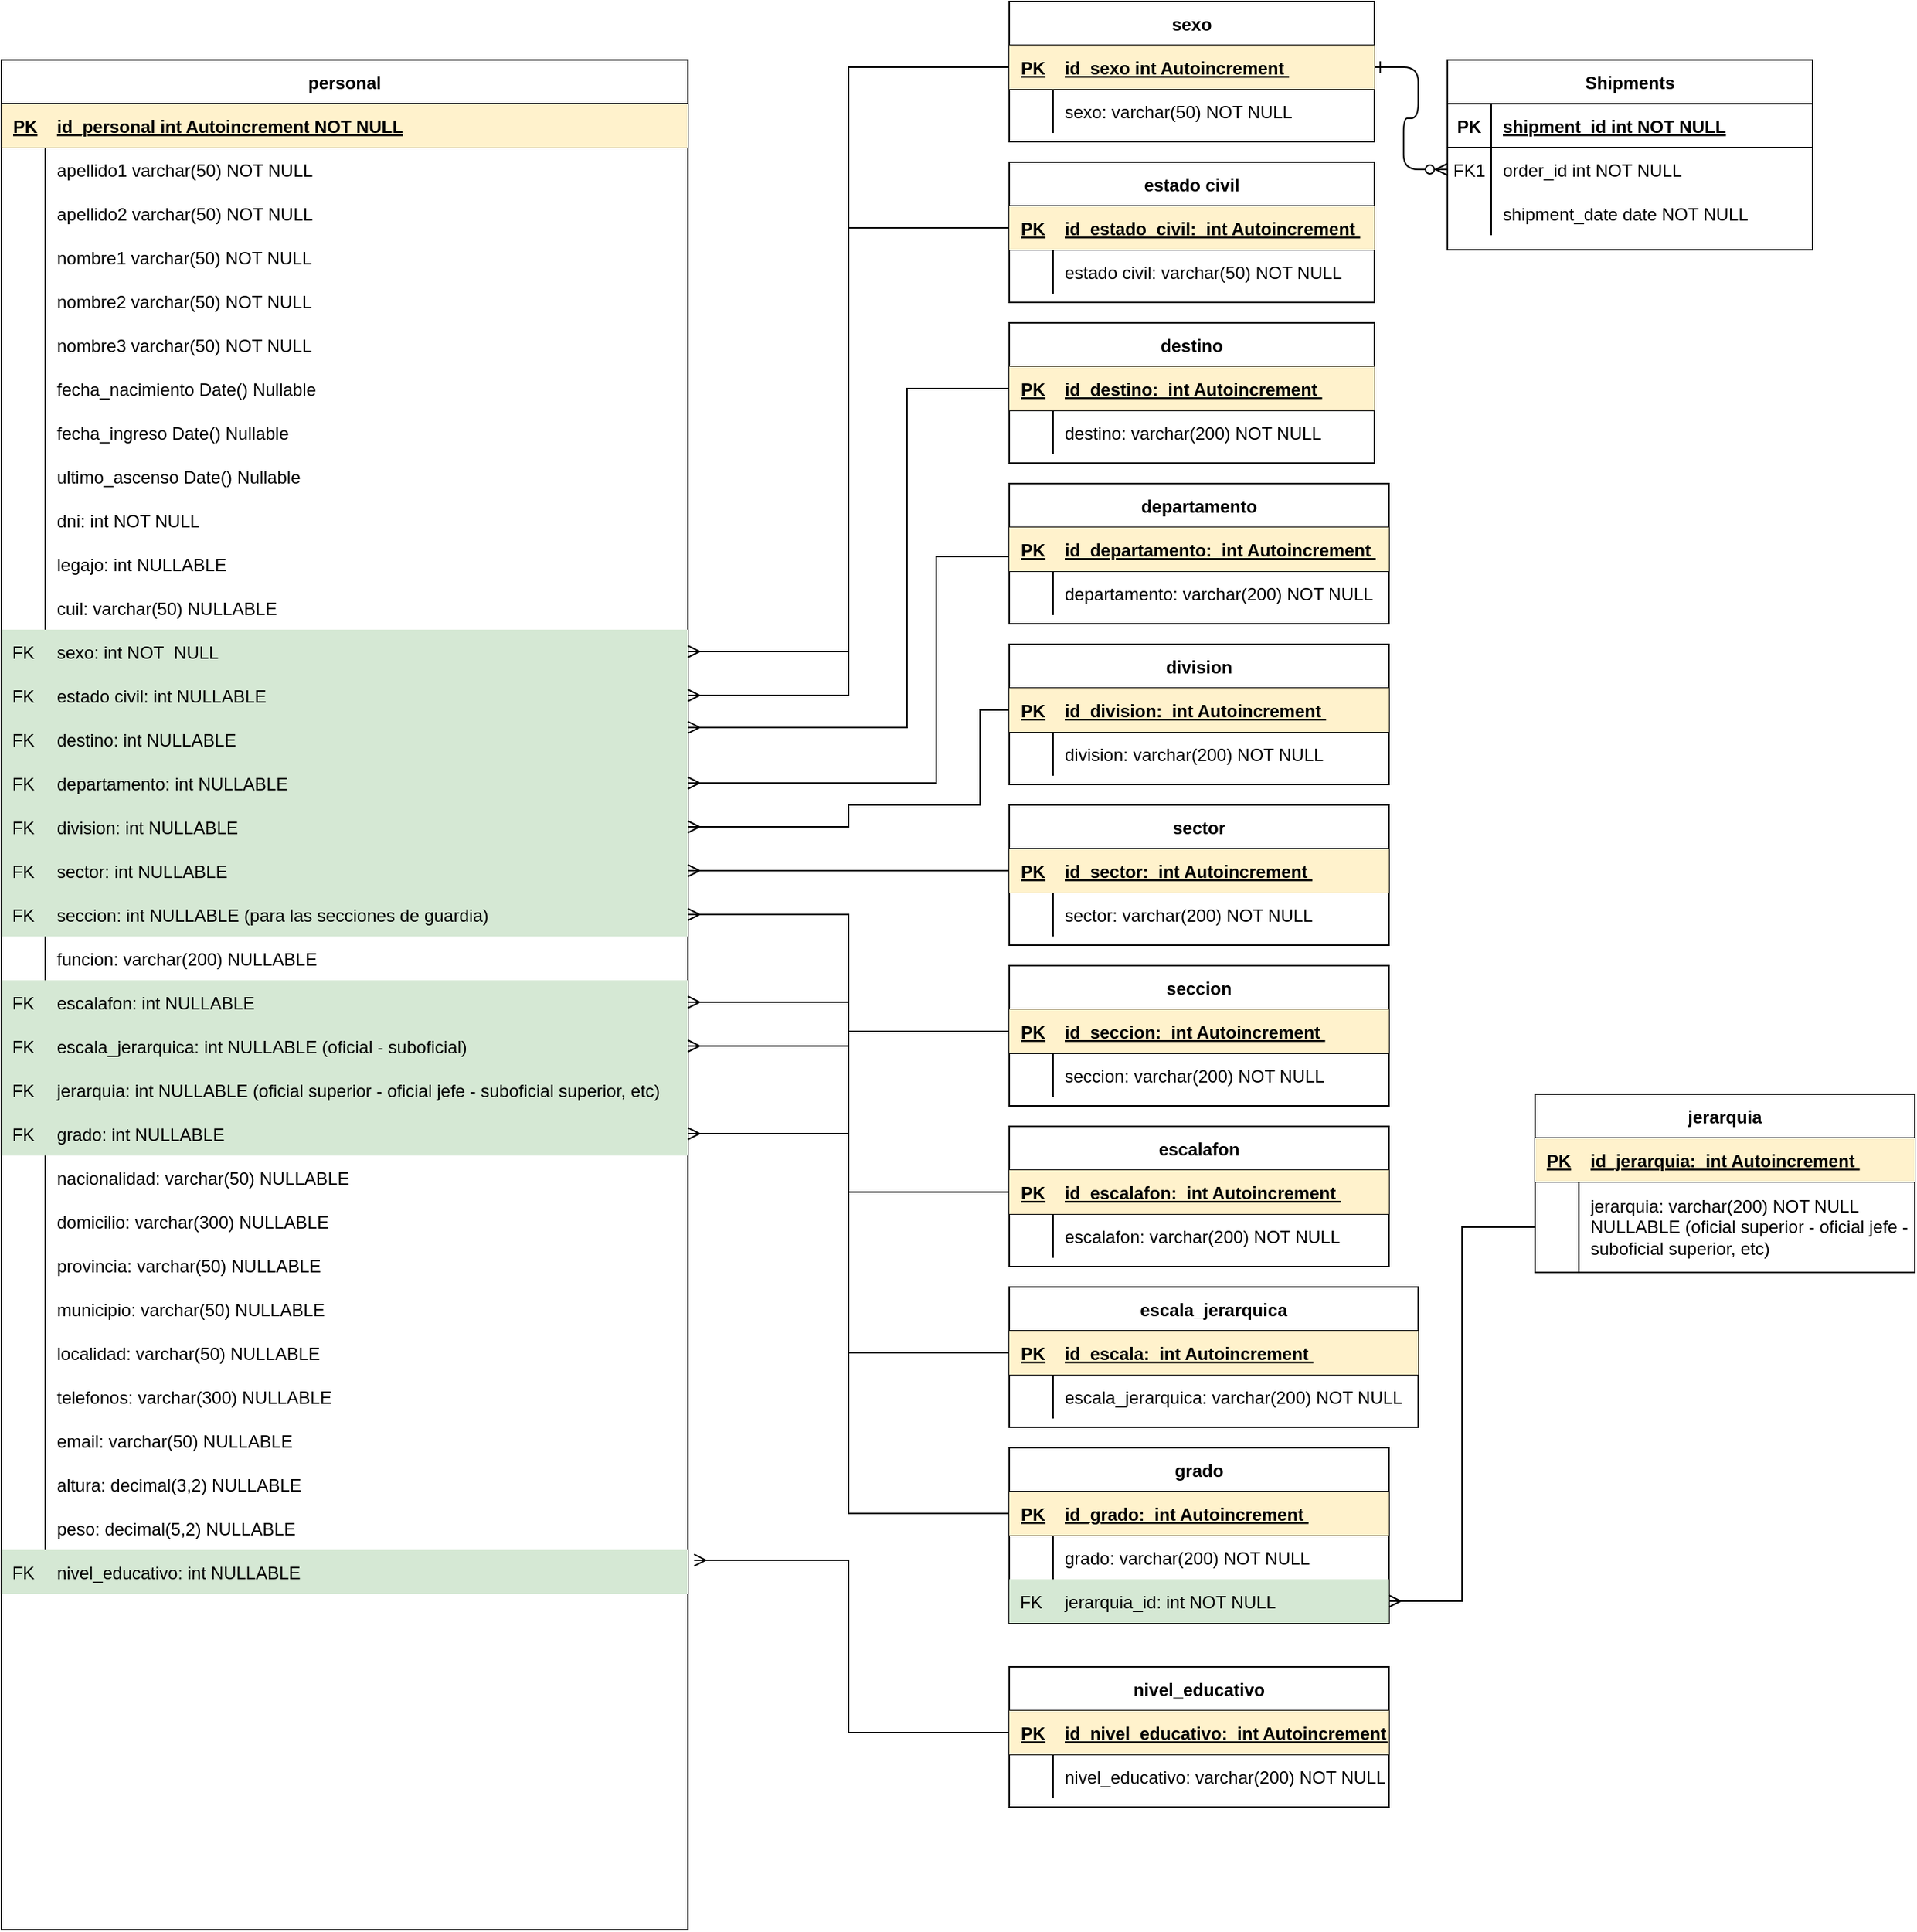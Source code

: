 <mxfile version="14.2.6" type="github">
  <diagram id="R2lEEEUBdFMjLlhIrx00" name="Page-1">
    <mxGraphModel dx="1422" dy="762" grid="1" gridSize="10" guides="1" tooltips="1" connect="1" arrows="1" fold="1" page="1" pageScale="1" pageWidth="827" pageHeight="1169" math="0" shadow="0" extFonts="Permanent Marker^https://fonts.googleapis.com/css?family=Permanent+Marker">
      <root>
        <mxCell id="0" />
        <mxCell id="1" parent="0" />
        <mxCell id="C-vyLk0tnHw3VtMMgP7b-23" value="personal" style="shape=table;startSize=30;container=1;collapsible=1;childLayout=tableLayout;fixedRows=1;rowLines=0;fontStyle=1;align=center;resizeLast=1;" parent="1" vertex="1">
          <mxGeometry x="80" y="50" width="470" height="1280" as="geometry" />
        </mxCell>
        <mxCell id="C-vyLk0tnHw3VtMMgP7b-24" value="" style="shape=partialRectangle;collapsible=0;dropTarget=0;pointerEvents=0;fillColor=none;points=[[0,0.5],[1,0.5]];portConstraint=eastwest;top=0;left=0;right=0;bottom=1;" parent="C-vyLk0tnHw3VtMMgP7b-23" vertex="1">
          <mxGeometry y="30" width="470" height="30" as="geometry" />
        </mxCell>
        <mxCell id="C-vyLk0tnHw3VtMMgP7b-25" value="PK" style="shape=partialRectangle;overflow=hidden;connectable=0;fillColor=#fff2cc;top=0;left=0;bottom=0;right=0;fontStyle=5;align=left;strokeColor=#d6b656;spacingLeft=6;" parent="C-vyLk0tnHw3VtMMgP7b-24" vertex="1">
          <mxGeometry width="30" height="30" as="geometry" />
        </mxCell>
        <mxCell id="C-vyLk0tnHw3VtMMgP7b-26" value="id_personal int Autoincrement NOT NULL " style="shape=partialRectangle;overflow=hidden;connectable=0;fillColor=#fff2cc;top=0;left=0;bottom=0;right=0;align=left;spacingLeft=6;fontStyle=5;strokeColor=#d6b656;" parent="C-vyLk0tnHw3VtMMgP7b-24" vertex="1">
          <mxGeometry x="30" width="440" height="30" as="geometry" />
        </mxCell>
        <mxCell id="C-vyLk0tnHw3VtMMgP7b-27" value="" style="shape=partialRectangle;collapsible=0;dropTarget=0;pointerEvents=0;fillColor=none;points=[[0,0.5],[1,0.5]];portConstraint=eastwest;top=0;left=0;right=0;bottom=0;" parent="C-vyLk0tnHw3VtMMgP7b-23" vertex="1">
          <mxGeometry y="60" width="470" height="30" as="geometry" />
        </mxCell>
        <mxCell id="C-vyLk0tnHw3VtMMgP7b-28" value="" style="shape=partialRectangle;overflow=hidden;connectable=0;fillColor=none;top=0;left=0;bottom=0;right=0;" parent="C-vyLk0tnHw3VtMMgP7b-27" vertex="1">
          <mxGeometry width="30" height="30" as="geometry" />
        </mxCell>
        <mxCell id="C-vyLk0tnHw3VtMMgP7b-29" value="apellido1 varchar(50) NOT NULL" style="shape=partialRectangle;overflow=hidden;connectable=0;top=0;left=0;bottom=0;right=0;align=left;spacingLeft=6;perimeterSpacing=0;strokeWidth=1;opacity=0;labelBorderColor=none;fillColor=none;" parent="C-vyLk0tnHw3VtMMgP7b-27" vertex="1">
          <mxGeometry x="30" width="440" height="30" as="geometry" />
        </mxCell>
        <mxCell id="wjLTxVtHtaOY_qUAfeCB-7" value="" style="shape=partialRectangle;collapsible=0;dropTarget=0;pointerEvents=0;fillColor=none;points=[[0,0.5],[1,0.5]];portConstraint=eastwest;top=0;left=0;right=0;bottom=0;" parent="C-vyLk0tnHw3VtMMgP7b-23" vertex="1">
          <mxGeometry y="90" width="470" height="30" as="geometry" />
        </mxCell>
        <mxCell id="wjLTxVtHtaOY_qUAfeCB-8" value="" style="shape=partialRectangle;overflow=hidden;connectable=0;fillColor=none;top=0;left=0;bottom=0;right=0;" parent="wjLTxVtHtaOY_qUAfeCB-7" vertex="1">
          <mxGeometry width="30" height="30" as="geometry" />
        </mxCell>
        <mxCell id="wjLTxVtHtaOY_qUAfeCB-9" value="apellido2 varchar(50) NOT NULL" style="shape=partialRectangle;overflow=hidden;connectable=0;top=0;left=0;bottom=0;right=0;align=left;spacingLeft=6;perimeterSpacing=0;strokeWidth=1;opacity=0;labelBorderColor=none;fillColor=none;" parent="wjLTxVtHtaOY_qUAfeCB-7" vertex="1">
          <mxGeometry x="30" width="440" height="30" as="geometry" />
        </mxCell>
        <mxCell id="wjLTxVtHtaOY_qUAfeCB-1" value="" style="shape=partialRectangle;collapsible=0;dropTarget=0;pointerEvents=0;fillColor=none;points=[[0,0.5],[1,0.5]];portConstraint=eastwest;top=0;left=0;right=0;bottom=0;" parent="C-vyLk0tnHw3VtMMgP7b-23" vertex="1">
          <mxGeometry y="120" width="470" height="30" as="geometry" />
        </mxCell>
        <mxCell id="wjLTxVtHtaOY_qUAfeCB-2" value="" style="shape=partialRectangle;overflow=hidden;connectable=0;fillColor=none;top=0;left=0;bottom=0;right=0;" parent="wjLTxVtHtaOY_qUAfeCB-1" vertex="1">
          <mxGeometry width="30" height="30" as="geometry" />
        </mxCell>
        <mxCell id="wjLTxVtHtaOY_qUAfeCB-3" value="nombre1 varchar(50) NOT NULL" style="shape=partialRectangle;overflow=hidden;connectable=0;top=0;left=0;bottom=0;right=0;align=left;spacingLeft=6;perimeterSpacing=0;strokeWidth=1;opacity=0;labelBorderColor=none;fillColor=none;" parent="wjLTxVtHtaOY_qUAfeCB-1" vertex="1">
          <mxGeometry x="30" width="440" height="30" as="geometry" />
        </mxCell>
        <mxCell id="wjLTxVtHtaOY_qUAfeCB-4" value="" style="shape=partialRectangle;collapsible=0;dropTarget=0;pointerEvents=0;fillColor=none;points=[[0,0.5],[1,0.5]];portConstraint=eastwest;top=0;left=0;right=0;bottom=0;" parent="C-vyLk0tnHw3VtMMgP7b-23" vertex="1">
          <mxGeometry y="150" width="470" height="30" as="geometry" />
        </mxCell>
        <mxCell id="wjLTxVtHtaOY_qUAfeCB-5" value="" style="shape=partialRectangle;overflow=hidden;connectable=0;fillColor=none;top=0;left=0;bottom=0;right=0;" parent="wjLTxVtHtaOY_qUAfeCB-4" vertex="1">
          <mxGeometry width="30" height="30" as="geometry" />
        </mxCell>
        <mxCell id="wjLTxVtHtaOY_qUAfeCB-6" value="nombre2 varchar(50) NOT NULL" style="shape=partialRectangle;overflow=hidden;connectable=0;top=0;left=0;bottom=0;right=0;align=left;spacingLeft=6;perimeterSpacing=0;strokeWidth=1;opacity=0;labelBorderColor=none;fillColor=none;" parent="wjLTxVtHtaOY_qUAfeCB-4" vertex="1">
          <mxGeometry x="30" width="440" height="30" as="geometry" />
        </mxCell>
        <mxCell id="wjLTxVtHtaOY_qUAfeCB-10" value="" style="shape=partialRectangle;collapsible=0;dropTarget=0;pointerEvents=0;fillColor=none;points=[[0,0.5],[1,0.5]];portConstraint=eastwest;top=0;left=0;right=0;bottom=0;" parent="C-vyLk0tnHw3VtMMgP7b-23" vertex="1">
          <mxGeometry y="180" width="470" height="30" as="geometry" />
        </mxCell>
        <mxCell id="wjLTxVtHtaOY_qUAfeCB-11" value="" style="shape=partialRectangle;overflow=hidden;connectable=0;fillColor=none;top=0;left=0;bottom=0;right=0;" parent="wjLTxVtHtaOY_qUAfeCB-10" vertex="1">
          <mxGeometry width="30" height="30" as="geometry" />
        </mxCell>
        <mxCell id="wjLTxVtHtaOY_qUAfeCB-12" value="nombre3 varchar(50) NOT NULL" style="shape=partialRectangle;overflow=hidden;connectable=0;top=0;left=0;bottom=0;right=0;align=left;spacingLeft=6;perimeterSpacing=0;strokeWidth=1;opacity=0;labelBorderColor=none;fillColor=none;" parent="wjLTxVtHtaOY_qUAfeCB-10" vertex="1">
          <mxGeometry x="30" width="440" height="30" as="geometry" />
        </mxCell>
        <mxCell id="wjLTxVtHtaOY_qUAfeCB-13" value="" style="shape=partialRectangle;collapsible=0;dropTarget=0;pointerEvents=0;fillColor=none;points=[[0,0.5],[1,0.5]];portConstraint=eastwest;top=0;left=0;right=0;bottom=0;" parent="C-vyLk0tnHw3VtMMgP7b-23" vertex="1">
          <mxGeometry y="210" width="470" height="30" as="geometry" />
        </mxCell>
        <mxCell id="wjLTxVtHtaOY_qUAfeCB-14" value="" style="shape=partialRectangle;overflow=hidden;connectable=0;fillColor=none;top=0;left=0;bottom=0;right=0;" parent="wjLTxVtHtaOY_qUAfeCB-13" vertex="1">
          <mxGeometry width="30" height="30" as="geometry" />
        </mxCell>
        <mxCell id="wjLTxVtHtaOY_qUAfeCB-15" value="fecha_nacimiento Date() Nullable" style="shape=partialRectangle;overflow=hidden;connectable=0;top=0;left=0;bottom=0;right=0;align=left;spacingLeft=6;perimeterSpacing=0;strokeWidth=1;opacity=0;labelBorderColor=none;fillColor=none;" parent="wjLTxVtHtaOY_qUAfeCB-13" vertex="1">
          <mxGeometry x="30" width="440" height="30" as="geometry" />
        </mxCell>
        <mxCell id="wjLTxVtHtaOY_qUAfeCB-16" value="" style="shape=partialRectangle;collapsible=0;dropTarget=0;pointerEvents=0;fillColor=none;points=[[0,0.5],[1,0.5]];portConstraint=eastwest;top=0;left=0;right=0;bottom=0;" parent="C-vyLk0tnHw3VtMMgP7b-23" vertex="1">
          <mxGeometry y="240" width="470" height="30" as="geometry" />
        </mxCell>
        <mxCell id="wjLTxVtHtaOY_qUAfeCB-17" value="" style="shape=partialRectangle;overflow=hidden;connectable=0;fillColor=none;top=0;left=0;bottom=0;right=0;" parent="wjLTxVtHtaOY_qUAfeCB-16" vertex="1">
          <mxGeometry width="30" height="30" as="geometry" />
        </mxCell>
        <mxCell id="wjLTxVtHtaOY_qUAfeCB-18" value="fecha_ingreso Date() Nullable" style="shape=partialRectangle;overflow=hidden;connectable=0;top=0;left=0;bottom=0;right=0;align=left;spacingLeft=6;perimeterSpacing=0;strokeWidth=1;opacity=0;labelBorderColor=none;fillColor=none;" parent="wjLTxVtHtaOY_qUAfeCB-16" vertex="1">
          <mxGeometry x="30" width="440" height="30" as="geometry" />
        </mxCell>
        <mxCell id="wjLTxVtHtaOY_qUAfeCB-19" value="" style="shape=partialRectangle;collapsible=0;dropTarget=0;pointerEvents=0;fillColor=none;points=[[0,0.5],[1,0.5]];portConstraint=eastwest;top=0;left=0;right=0;bottom=0;" parent="C-vyLk0tnHw3VtMMgP7b-23" vertex="1">
          <mxGeometry y="270" width="470" height="30" as="geometry" />
        </mxCell>
        <mxCell id="wjLTxVtHtaOY_qUAfeCB-20" value="" style="shape=partialRectangle;overflow=hidden;connectable=0;fillColor=none;top=0;left=0;bottom=0;right=0;" parent="wjLTxVtHtaOY_qUAfeCB-19" vertex="1">
          <mxGeometry width="30" height="30" as="geometry" />
        </mxCell>
        <mxCell id="wjLTxVtHtaOY_qUAfeCB-21" value="ultimo_ascenso Date() Nullable" style="shape=partialRectangle;overflow=hidden;connectable=0;top=0;left=0;bottom=0;right=0;align=left;spacingLeft=6;perimeterSpacing=0;strokeWidth=1;opacity=0;labelBorderColor=none;fillColor=none;" parent="wjLTxVtHtaOY_qUAfeCB-19" vertex="1">
          <mxGeometry x="30" width="440" height="30" as="geometry" />
        </mxCell>
        <mxCell id="wjLTxVtHtaOY_qUAfeCB-22" value="" style="shape=partialRectangle;collapsible=0;dropTarget=0;pointerEvents=0;fillColor=none;points=[[0,0.5],[1,0.5]];portConstraint=eastwest;top=0;left=0;right=0;bottom=0;" parent="C-vyLk0tnHw3VtMMgP7b-23" vertex="1">
          <mxGeometry y="300" width="470" height="30" as="geometry" />
        </mxCell>
        <mxCell id="wjLTxVtHtaOY_qUAfeCB-23" value="" style="shape=partialRectangle;overflow=hidden;connectable=0;fillColor=none;top=0;left=0;bottom=0;right=0;" parent="wjLTxVtHtaOY_qUAfeCB-22" vertex="1">
          <mxGeometry width="30" height="30" as="geometry" />
        </mxCell>
        <mxCell id="wjLTxVtHtaOY_qUAfeCB-24" value="dni: int NOT NULL" style="shape=partialRectangle;overflow=hidden;connectable=0;top=0;left=0;bottom=0;right=0;align=left;spacingLeft=6;perimeterSpacing=0;strokeWidth=1;opacity=0;labelBorderColor=none;fillColor=none;" parent="wjLTxVtHtaOY_qUAfeCB-22" vertex="1">
          <mxGeometry x="30" width="440" height="30" as="geometry" />
        </mxCell>
        <mxCell id="wjLTxVtHtaOY_qUAfeCB-25" value="" style="shape=partialRectangle;collapsible=0;dropTarget=0;pointerEvents=0;fillColor=none;points=[[0,0.5],[1,0.5]];portConstraint=eastwest;top=0;left=0;right=0;bottom=0;" parent="C-vyLk0tnHw3VtMMgP7b-23" vertex="1">
          <mxGeometry y="330" width="470" height="30" as="geometry" />
        </mxCell>
        <mxCell id="wjLTxVtHtaOY_qUAfeCB-26" value="" style="shape=partialRectangle;overflow=hidden;connectable=0;fillColor=none;top=0;left=0;bottom=0;right=0;" parent="wjLTxVtHtaOY_qUAfeCB-25" vertex="1">
          <mxGeometry width="30" height="30" as="geometry" />
        </mxCell>
        <mxCell id="wjLTxVtHtaOY_qUAfeCB-27" value="legajo: int NULLABLE" style="shape=partialRectangle;overflow=hidden;connectable=0;top=0;left=0;bottom=0;right=0;align=left;spacingLeft=6;perimeterSpacing=0;strokeWidth=1;opacity=0;labelBorderColor=none;fillColor=none;" parent="wjLTxVtHtaOY_qUAfeCB-25" vertex="1">
          <mxGeometry x="30" width="440" height="30" as="geometry" />
        </mxCell>
        <mxCell id="wjLTxVtHtaOY_qUAfeCB-28" value="" style="shape=partialRectangle;collapsible=0;dropTarget=0;pointerEvents=0;fillColor=none;points=[[0,0.5],[1,0.5]];portConstraint=eastwest;top=0;left=0;right=0;bottom=0;" parent="C-vyLk0tnHw3VtMMgP7b-23" vertex="1">
          <mxGeometry y="360" width="470" height="30" as="geometry" />
        </mxCell>
        <mxCell id="wjLTxVtHtaOY_qUAfeCB-29" value="" style="shape=partialRectangle;overflow=hidden;connectable=0;fillColor=none;top=0;left=0;bottom=0;right=0;" parent="wjLTxVtHtaOY_qUAfeCB-28" vertex="1">
          <mxGeometry width="30" height="30" as="geometry" />
        </mxCell>
        <mxCell id="wjLTxVtHtaOY_qUAfeCB-30" value="cuil: varchar(50) NULLABLE" style="shape=partialRectangle;overflow=hidden;connectable=0;top=0;left=0;bottom=0;right=0;align=left;spacingLeft=6;perimeterSpacing=0;strokeWidth=1;opacity=0;labelBorderColor=none;fillColor=none;" parent="wjLTxVtHtaOY_qUAfeCB-28" vertex="1">
          <mxGeometry x="30" width="440" height="30" as="geometry" />
        </mxCell>
        <mxCell id="wjLTxVtHtaOY_qUAfeCB-31" value="" style="shape=partialRectangle;collapsible=0;dropTarget=0;pointerEvents=0;fillColor=#d5e8d4;points=[[0,0.5],[1,0.5]];portConstraint=eastwest;top=0;left=0;right=0;bottom=0;strokeColor=#82b366;" parent="C-vyLk0tnHw3VtMMgP7b-23" vertex="1">
          <mxGeometry y="390" width="470" height="30" as="geometry" />
        </mxCell>
        <mxCell id="wjLTxVtHtaOY_qUAfeCB-32" value="FK" style="shape=partialRectangle;overflow=hidden;connectable=0;fillColor=none;top=0;left=0;bottom=0;right=0;" parent="wjLTxVtHtaOY_qUAfeCB-31" vertex="1">
          <mxGeometry width="30" height="30" as="geometry" />
        </mxCell>
        <mxCell id="wjLTxVtHtaOY_qUAfeCB-33" value="sexo: int NOT  NULL" style="shape=partialRectangle;overflow=hidden;connectable=0;top=0;left=0;bottom=0;right=0;align=left;spacingLeft=6;perimeterSpacing=0;strokeWidth=1;opacity=0;labelBorderColor=none;fillColor=none;" parent="wjLTxVtHtaOY_qUAfeCB-31" vertex="1">
          <mxGeometry x="30" width="440" height="30" as="geometry" />
        </mxCell>
        <mxCell id="wjLTxVtHtaOY_qUAfeCB-34" value="" style="shape=partialRectangle;collapsible=0;dropTarget=0;pointerEvents=0;fillColor=#d5e8d4;points=[[0,0.5],[1,0.5]];portConstraint=eastwest;top=0;left=0;right=0;bottom=0;strokeColor=#82b366;" parent="C-vyLk0tnHw3VtMMgP7b-23" vertex="1">
          <mxGeometry y="420" width="470" height="30" as="geometry" />
        </mxCell>
        <mxCell id="wjLTxVtHtaOY_qUAfeCB-35" value="FK" style="shape=partialRectangle;overflow=hidden;connectable=0;fillColor=none;top=0;left=0;bottom=0;right=0;" parent="wjLTxVtHtaOY_qUAfeCB-34" vertex="1">
          <mxGeometry width="30" height="30" as="geometry" />
        </mxCell>
        <mxCell id="wjLTxVtHtaOY_qUAfeCB-36" value="estado civil: int NULLABLE" style="shape=partialRectangle;overflow=hidden;connectable=0;top=0;left=0;bottom=0;right=0;align=left;spacingLeft=6;perimeterSpacing=0;strokeWidth=1;opacity=0;labelBorderColor=none;fillColor=none;" parent="wjLTxVtHtaOY_qUAfeCB-34" vertex="1">
          <mxGeometry x="30" width="440" height="30" as="geometry" />
        </mxCell>
        <mxCell id="wjLTxVtHtaOY_qUAfeCB-37" value="" style="shape=partialRectangle;collapsible=0;dropTarget=0;pointerEvents=0;fillColor=#d5e8d4;points=[[0,0.5],[1,0.5]];portConstraint=eastwest;top=0;left=0;right=0;bottom=0;strokeColor=#82b366;" parent="C-vyLk0tnHw3VtMMgP7b-23" vertex="1">
          <mxGeometry y="450" width="470" height="30" as="geometry" />
        </mxCell>
        <mxCell id="wjLTxVtHtaOY_qUAfeCB-38" value="FK" style="shape=partialRectangle;overflow=hidden;connectable=0;fillColor=none;top=0;left=0;bottom=0;right=0;" parent="wjLTxVtHtaOY_qUAfeCB-37" vertex="1">
          <mxGeometry width="30" height="30" as="geometry" />
        </mxCell>
        <mxCell id="wjLTxVtHtaOY_qUAfeCB-39" value="destino: int NULLABLE" style="shape=partialRectangle;overflow=hidden;connectable=0;top=0;left=0;bottom=0;right=0;align=left;spacingLeft=6;perimeterSpacing=0;strokeWidth=1;opacity=0;labelBorderColor=none;fillColor=none;" parent="wjLTxVtHtaOY_qUAfeCB-37" vertex="1">
          <mxGeometry x="30" width="440" height="30" as="geometry" />
        </mxCell>
        <mxCell id="wjLTxVtHtaOY_qUAfeCB-40" value="" style="shape=partialRectangle;collapsible=0;dropTarget=0;pointerEvents=0;fillColor=#d5e8d4;points=[[0,0.5],[1,0.5]];portConstraint=eastwest;top=0;left=0;right=0;bottom=0;strokeColor=#82b366;" parent="C-vyLk0tnHw3VtMMgP7b-23" vertex="1">
          <mxGeometry y="480" width="470" height="30" as="geometry" />
        </mxCell>
        <mxCell id="wjLTxVtHtaOY_qUAfeCB-41" value="FK" style="shape=partialRectangle;overflow=hidden;connectable=0;fillColor=none;top=0;left=0;bottom=0;right=0;" parent="wjLTxVtHtaOY_qUAfeCB-40" vertex="1">
          <mxGeometry width="30" height="30" as="geometry" />
        </mxCell>
        <mxCell id="wjLTxVtHtaOY_qUAfeCB-42" value="departamento: int NULLABLE" style="shape=partialRectangle;overflow=hidden;connectable=0;top=0;left=0;bottom=0;right=0;align=left;spacingLeft=6;perimeterSpacing=0;strokeWidth=1;opacity=0;labelBorderColor=none;fillColor=none;" parent="wjLTxVtHtaOY_qUAfeCB-40" vertex="1">
          <mxGeometry x="30" width="440" height="30" as="geometry" />
        </mxCell>
        <mxCell id="wjLTxVtHtaOY_qUAfeCB-43" value="" style="shape=partialRectangle;collapsible=0;dropTarget=0;pointerEvents=0;fillColor=#d5e8d4;points=[[0,0.5],[1,0.5]];portConstraint=eastwest;top=0;left=0;right=0;bottom=0;strokeColor=#82b366;" parent="C-vyLk0tnHw3VtMMgP7b-23" vertex="1">
          <mxGeometry y="510" width="470" height="30" as="geometry" />
        </mxCell>
        <mxCell id="wjLTxVtHtaOY_qUAfeCB-44" value="FK" style="shape=partialRectangle;overflow=hidden;connectable=0;fillColor=none;top=0;left=0;bottom=0;right=0;" parent="wjLTxVtHtaOY_qUAfeCB-43" vertex="1">
          <mxGeometry width="30" height="30" as="geometry" />
        </mxCell>
        <mxCell id="wjLTxVtHtaOY_qUAfeCB-45" value="division: int NULLABLE" style="shape=partialRectangle;overflow=hidden;connectable=0;top=0;left=0;bottom=0;right=0;align=left;spacingLeft=6;perimeterSpacing=0;strokeWidth=1;opacity=0;labelBorderColor=none;fillColor=none;" parent="wjLTxVtHtaOY_qUAfeCB-43" vertex="1">
          <mxGeometry x="30" width="440" height="30" as="geometry" />
        </mxCell>
        <mxCell id="wjLTxVtHtaOY_qUAfeCB-46" value="" style="shape=partialRectangle;collapsible=0;dropTarget=0;pointerEvents=0;fillColor=#d5e8d4;points=[[0,0.5],[1,0.5]];portConstraint=eastwest;top=0;left=0;right=0;bottom=0;strokeColor=#82b366;" parent="C-vyLk0tnHw3VtMMgP7b-23" vertex="1">
          <mxGeometry y="540" width="470" height="30" as="geometry" />
        </mxCell>
        <mxCell id="wjLTxVtHtaOY_qUAfeCB-47" value="FK" style="shape=partialRectangle;overflow=hidden;connectable=0;fillColor=none;top=0;left=0;bottom=0;right=0;" parent="wjLTxVtHtaOY_qUAfeCB-46" vertex="1">
          <mxGeometry width="30" height="30" as="geometry" />
        </mxCell>
        <mxCell id="wjLTxVtHtaOY_qUAfeCB-48" value="sector: int NULLABLE" style="shape=partialRectangle;overflow=hidden;connectable=0;top=0;left=0;bottom=0;right=0;align=left;spacingLeft=6;perimeterSpacing=0;strokeWidth=1;opacity=0;labelBorderColor=none;fillColor=none;" parent="wjLTxVtHtaOY_qUAfeCB-46" vertex="1">
          <mxGeometry x="30" width="440" height="30" as="geometry" />
        </mxCell>
        <mxCell id="wjLTxVtHtaOY_qUAfeCB-49" value="" style="shape=partialRectangle;collapsible=0;dropTarget=0;pointerEvents=0;fillColor=#d5e8d4;points=[[0,0.5],[1,0.5]];portConstraint=eastwest;top=0;left=0;right=0;bottom=0;strokeColor=#82b366;" parent="C-vyLk0tnHw3VtMMgP7b-23" vertex="1">
          <mxGeometry y="570" width="470" height="30" as="geometry" />
        </mxCell>
        <mxCell id="wjLTxVtHtaOY_qUAfeCB-50" value="FK" style="shape=partialRectangle;overflow=hidden;connectable=0;fillColor=none;top=0;left=0;bottom=0;right=0;" parent="wjLTxVtHtaOY_qUAfeCB-49" vertex="1">
          <mxGeometry width="30" height="30" as="geometry" />
        </mxCell>
        <mxCell id="wjLTxVtHtaOY_qUAfeCB-51" value="seccion: int NULLABLE (para las secciones de guardia)" style="shape=partialRectangle;overflow=hidden;connectable=0;top=0;left=0;bottom=0;right=0;align=left;spacingLeft=6;perimeterSpacing=0;strokeWidth=1;opacity=0;labelBorderColor=none;fillColor=none;" parent="wjLTxVtHtaOY_qUAfeCB-49" vertex="1">
          <mxGeometry x="30" width="440" height="30" as="geometry" />
        </mxCell>
        <mxCell id="wjLTxVtHtaOY_qUAfeCB-64" value="" style="shape=partialRectangle;collapsible=0;dropTarget=0;pointerEvents=0;fillColor=none;points=[[0,0.5],[1,0.5]];portConstraint=eastwest;top=0;left=0;right=0;bottom=0;" parent="C-vyLk0tnHw3VtMMgP7b-23" vertex="1">
          <mxGeometry y="600" width="470" height="30" as="geometry" />
        </mxCell>
        <mxCell id="wjLTxVtHtaOY_qUAfeCB-65" value="" style="shape=partialRectangle;overflow=hidden;connectable=0;fillColor=none;top=0;left=0;bottom=0;right=0;" parent="wjLTxVtHtaOY_qUAfeCB-64" vertex="1">
          <mxGeometry width="30" height="30" as="geometry" />
        </mxCell>
        <mxCell id="wjLTxVtHtaOY_qUAfeCB-66" value="funcion: varchar(200) NULLABLE" style="shape=partialRectangle;overflow=hidden;connectable=0;top=0;left=0;bottom=0;right=0;align=left;spacingLeft=6;perimeterSpacing=0;strokeWidth=1;opacity=0;labelBorderColor=none;fillColor=none;" parent="wjLTxVtHtaOY_qUAfeCB-64" vertex="1">
          <mxGeometry x="30" width="440" height="30" as="geometry" />
        </mxCell>
        <mxCell id="wjLTxVtHtaOY_qUAfeCB-52" value="" style="shape=partialRectangle;collapsible=0;dropTarget=0;pointerEvents=0;fillColor=#d5e8d4;points=[[0,0.5],[1,0.5]];portConstraint=eastwest;top=0;left=0;right=0;bottom=0;strokeColor=#82b366;" parent="C-vyLk0tnHw3VtMMgP7b-23" vertex="1">
          <mxGeometry y="630" width="470" height="30" as="geometry" />
        </mxCell>
        <mxCell id="wjLTxVtHtaOY_qUAfeCB-53" value="FK" style="shape=partialRectangle;overflow=hidden;connectable=0;fillColor=none;top=0;left=0;bottom=0;right=0;" parent="wjLTxVtHtaOY_qUAfeCB-52" vertex="1">
          <mxGeometry width="30" height="30" as="geometry" />
        </mxCell>
        <mxCell id="wjLTxVtHtaOY_qUAfeCB-54" value="escalafon: int NULLABLE " style="shape=partialRectangle;overflow=hidden;connectable=0;top=0;left=0;bottom=0;right=0;align=left;spacingLeft=6;perimeterSpacing=0;strokeWidth=1;opacity=0;labelBorderColor=none;fillColor=none;" parent="wjLTxVtHtaOY_qUAfeCB-52" vertex="1">
          <mxGeometry x="30" width="440" height="30" as="geometry" />
        </mxCell>
        <mxCell id="wjLTxVtHtaOY_qUAfeCB-55" value="" style="shape=partialRectangle;collapsible=0;dropTarget=0;pointerEvents=0;fillColor=#d5e8d4;points=[[0,0.5],[1,0.5]];portConstraint=eastwest;top=0;left=0;right=0;bottom=0;strokeColor=#82b366;" parent="C-vyLk0tnHw3VtMMgP7b-23" vertex="1">
          <mxGeometry y="660" width="470" height="30" as="geometry" />
        </mxCell>
        <mxCell id="wjLTxVtHtaOY_qUAfeCB-56" value="FK" style="shape=partialRectangle;overflow=hidden;connectable=0;fillColor=none;top=0;left=0;bottom=0;right=0;" parent="wjLTxVtHtaOY_qUAfeCB-55" vertex="1">
          <mxGeometry width="30" height="30" as="geometry" />
        </mxCell>
        <mxCell id="wjLTxVtHtaOY_qUAfeCB-57" value="escala_jerarquica: int NULLABLE (oficial - suboficial)" style="shape=partialRectangle;overflow=hidden;connectable=0;top=0;left=0;bottom=0;right=0;align=left;spacingLeft=6;perimeterSpacing=0;strokeWidth=1;opacity=0;labelBorderColor=none;fillColor=none;" parent="wjLTxVtHtaOY_qUAfeCB-55" vertex="1">
          <mxGeometry x="30" width="440" height="30" as="geometry" />
        </mxCell>
        <mxCell id="wjLTxVtHtaOY_qUAfeCB-58" value="" style="shape=partialRectangle;collapsible=0;dropTarget=0;pointerEvents=0;fillColor=#d5e8d4;points=[[0,0.5],[1,0.5]];portConstraint=eastwest;top=0;left=0;right=0;bottom=0;strokeColor=#82b366;" parent="C-vyLk0tnHw3VtMMgP7b-23" vertex="1">
          <mxGeometry y="690" width="470" height="30" as="geometry" />
        </mxCell>
        <mxCell id="wjLTxVtHtaOY_qUAfeCB-59" value="FK" style="shape=partialRectangle;overflow=hidden;connectable=0;fillColor=none;top=0;left=0;bottom=0;right=0;" parent="wjLTxVtHtaOY_qUAfeCB-58" vertex="1">
          <mxGeometry width="30" height="30" as="geometry" />
        </mxCell>
        <mxCell id="wjLTxVtHtaOY_qUAfeCB-60" value="jerarquia: int NULLABLE (oficial superior - oficial jefe - suboficial superior, etc)" style="shape=partialRectangle;overflow=hidden;connectable=0;top=0;left=0;bottom=0;right=0;align=left;spacingLeft=6;perimeterSpacing=0;strokeWidth=1;opacity=0;labelBorderColor=none;fillColor=none;" parent="wjLTxVtHtaOY_qUAfeCB-58" vertex="1">
          <mxGeometry x="30" width="440" height="30" as="geometry" />
        </mxCell>
        <mxCell id="wjLTxVtHtaOY_qUAfeCB-61" value="" style="shape=partialRectangle;collapsible=0;dropTarget=0;pointerEvents=0;fillColor=#d5e8d4;points=[[0,0.5],[1,0.5]];portConstraint=eastwest;top=0;left=0;right=0;bottom=0;strokeColor=#82b366;" parent="C-vyLk0tnHw3VtMMgP7b-23" vertex="1">
          <mxGeometry y="720" width="470" height="30" as="geometry" />
        </mxCell>
        <mxCell id="wjLTxVtHtaOY_qUAfeCB-62" value="FK" style="shape=partialRectangle;overflow=hidden;connectable=0;fillColor=none;top=0;left=0;bottom=0;right=0;" parent="wjLTxVtHtaOY_qUAfeCB-61" vertex="1">
          <mxGeometry width="30" height="30" as="geometry" />
        </mxCell>
        <mxCell id="wjLTxVtHtaOY_qUAfeCB-63" value="grado: int NULLABLE " style="shape=partialRectangle;overflow=hidden;connectable=0;top=0;left=0;bottom=0;right=0;align=left;spacingLeft=6;perimeterSpacing=0;strokeWidth=1;opacity=0;labelBorderColor=none;fillColor=none;" parent="wjLTxVtHtaOY_qUAfeCB-61" vertex="1">
          <mxGeometry x="30" width="440" height="30" as="geometry" />
        </mxCell>
        <mxCell id="wjLTxVtHtaOY_qUAfeCB-67" value="" style="shape=partialRectangle;collapsible=0;dropTarget=0;pointerEvents=0;fillColor=none;points=[[0,0.5],[1,0.5]];portConstraint=eastwest;top=0;left=0;right=0;bottom=0;" parent="C-vyLk0tnHw3VtMMgP7b-23" vertex="1">
          <mxGeometry y="750" width="470" height="30" as="geometry" />
        </mxCell>
        <mxCell id="wjLTxVtHtaOY_qUAfeCB-68" value="" style="shape=partialRectangle;overflow=hidden;connectable=0;fillColor=none;top=0;left=0;bottom=0;right=0;" parent="wjLTxVtHtaOY_qUAfeCB-67" vertex="1">
          <mxGeometry width="30" height="30" as="geometry" />
        </mxCell>
        <mxCell id="wjLTxVtHtaOY_qUAfeCB-69" value="nacionalidad: varchar(50) NULLABLE" style="shape=partialRectangle;overflow=hidden;connectable=0;top=0;left=0;bottom=0;right=0;align=left;spacingLeft=6;perimeterSpacing=0;strokeWidth=1;opacity=0;labelBorderColor=none;fillColor=none;" parent="wjLTxVtHtaOY_qUAfeCB-67" vertex="1">
          <mxGeometry x="30" width="440" height="30" as="geometry" />
        </mxCell>
        <mxCell id="wjLTxVtHtaOY_qUAfeCB-88" value="" style="shape=partialRectangle;collapsible=0;dropTarget=0;pointerEvents=0;fillColor=none;points=[[0,0.5],[1,0.5]];portConstraint=eastwest;top=0;left=0;right=0;bottom=0;" parent="C-vyLk0tnHw3VtMMgP7b-23" vertex="1">
          <mxGeometry y="780" width="470" height="30" as="geometry" />
        </mxCell>
        <mxCell id="wjLTxVtHtaOY_qUAfeCB-89" value="" style="shape=partialRectangle;overflow=hidden;connectable=0;fillColor=none;top=0;left=0;bottom=0;right=0;" parent="wjLTxVtHtaOY_qUAfeCB-88" vertex="1">
          <mxGeometry width="30" height="30" as="geometry" />
        </mxCell>
        <mxCell id="wjLTxVtHtaOY_qUAfeCB-90" value="domicilio: varchar(300) NULLABLE" style="shape=partialRectangle;overflow=hidden;connectable=0;top=0;left=0;bottom=0;right=0;align=left;spacingLeft=6;perimeterSpacing=0;strokeWidth=1;opacity=0;labelBorderColor=none;fillColor=none;" parent="wjLTxVtHtaOY_qUAfeCB-88" vertex="1">
          <mxGeometry x="30" width="440" height="30" as="geometry" />
        </mxCell>
        <mxCell id="wjLTxVtHtaOY_qUAfeCB-79" value="" style="shape=partialRectangle;collapsible=0;dropTarget=0;pointerEvents=0;fillColor=none;points=[[0,0.5],[1,0.5]];portConstraint=eastwest;top=0;left=0;right=0;bottom=0;" parent="C-vyLk0tnHw3VtMMgP7b-23" vertex="1">
          <mxGeometry y="810" width="470" height="30" as="geometry" />
        </mxCell>
        <mxCell id="wjLTxVtHtaOY_qUAfeCB-80" value="" style="shape=partialRectangle;overflow=hidden;connectable=0;fillColor=none;top=0;left=0;bottom=0;right=0;" parent="wjLTxVtHtaOY_qUAfeCB-79" vertex="1">
          <mxGeometry width="30" height="30" as="geometry" />
        </mxCell>
        <mxCell id="wjLTxVtHtaOY_qUAfeCB-81" value="provincia: varchar(50) NULLABLE" style="shape=partialRectangle;overflow=hidden;connectable=0;top=0;left=0;bottom=0;right=0;align=left;spacingLeft=6;perimeterSpacing=0;strokeWidth=1;opacity=0;labelBorderColor=none;fillColor=none;" parent="wjLTxVtHtaOY_qUAfeCB-79" vertex="1">
          <mxGeometry x="30" width="440" height="30" as="geometry" />
        </mxCell>
        <mxCell id="wjLTxVtHtaOY_qUAfeCB-82" value="" style="shape=partialRectangle;collapsible=0;dropTarget=0;pointerEvents=0;fillColor=none;points=[[0,0.5],[1,0.5]];portConstraint=eastwest;top=0;left=0;right=0;bottom=0;" parent="C-vyLk0tnHw3VtMMgP7b-23" vertex="1">
          <mxGeometry y="840" width="470" height="30" as="geometry" />
        </mxCell>
        <mxCell id="wjLTxVtHtaOY_qUAfeCB-83" value="" style="shape=partialRectangle;overflow=hidden;connectable=0;fillColor=none;top=0;left=0;bottom=0;right=0;" parent="wjLTxVtHtaOY_qUAfeCB-82" vertex="1">
          <mxGeometry width="30" height="30" as="geometry" />
        </mxCell>
        <mxCell id="wjLTxVtHtaOY_qUAfeCB-84" value="municipio: varchar(50) NULLABLE" style="shape=partialRectangle;overflow=hidden;connectable=0;top=0;left=0;bottom=0;right=0;align=left;spacingLeft=6;perimeterSpacing=0;strokeWidth=1;opacity=0;labelBorderColor=none;fillColor=none;" parent="wjLTxVtHtaOY_qUAfeCB-82" vertex="1">
          <mxGeometry x="30" width="440" height="30" as="geometry" />
        </mxCell>
        <mxCell id="wjLTxVtHtaOY_qUAfeCB-85" value="" style="shape=partialRectangle;collapsible=0;dropTarget=0;pointerEvents=0;fillColor=none;points=[[0,0.5],[1,0.5]];portConstraint=eastwest;top=0;left=0;right=0;bottom=0;" parent="C-vyLk0tnHw3VtMMgP7b-23" vertex="1">
          <mxGeometry y="870" width="470" height="30" as="geometry" />
        </mxCell>
        <mxCell id="wjLTxVtHtaOY_qUAfeCB-86" value="" style="shape=partialRectangle;overflow=hidden;connectable=0;fillColor=none;top=0;left=0;bottom=0;right=0;" parent="wjLTxVtHtaOY_qUAfeCB-85" vertex="1">
          <mxGeometry width="30" height="30" as="geometry" />
        </mxCell>
        <mxCell id="wjLTxVtHtaOY_qUAfeCB-87" value="localidad: varchar(50) NULLABLE" style="shape=partialRectangle;overflow=hidden;connectable=0;top=0;left=0;bottom=0;right=0;align=left;spacingLeft=6;perimeterSpacing=0;strokeWidth=1;opacity=0;labelBorderColor=none;fillColor=none;" parent="wjLTxVtHtaOY_qUAfeCB-85" vertex="1">
          <mxGeometry x="30" width="440" height="30" as="geometry" />
        </mxCell>
        <mxCell id="wjLTxVtHtaOY_qUAfeCB-70" value="" style="shape=partialRectangle;collapsible=0;dropTarget=0;pointerEvents=0;fillColor=none;points=[[0,0.5],[1,0.5]];portConstraint=eastwest;top=0;left=0;right=0;bottom=0;" parent="C-vyLk0tnHw3VtMMgP7b-23" vertex="1">
          <mxGeometry y="900" width="470" height="30" as="geometry" />
        </mxCell>
        <mxCell id="wjLTxVtHtaOY_qUAfeCB-71" value="" style="shape=partialRectangle;overflow=hidden;connectable=0;fillColor=none;top=0;left=0;bottom=0;right=0;" parent="wjLTxVtHtaOY_qUAfeCB-70" vertex="1">
          <mxGeometry width="30" height="30" as="geometry" />
        </mxCell>
        <mxCell id="wjLTxVtHtaOY_qUAfeCB-72" value="telefonos: varchar(300) NULLABLE" style="shape=partialRectangle;overflow=hidden;connectable=0;top=0;left=0;bottom=0;right=0;align=left;spacingLeft=6;perimeterSpacing=0;strokeWidth=1;opacity=0;labelBorderColor=none;fillColor=none;" parent="wjLTxVtHtaOY_qUAfeCB-70" vertex="1">
          <mxGeometry x="30" width="440" height="30" as="geometry" />
        </mxCell>
        <mxCell id="wjLTxVtHtaOY_qUAfeCB-73" value="" style="shape=partialRectangle;collapsible=0;dropTarget=0;pointerEvents=0;fillColor=none;points=[[0,0.5],[1,0.5]];portConstraint=eastwest;top=0;left=0;right=0;bottom=0;" parent="C-vyLk0tnHw3VtMMgP7b-23" vertex="1">
          <mxGeometry y="930" width="470" height="30" as="geometry" />
        </mxCell>
        <mxCell id="wjLTxVtHtaOY_qUAfeCB-74" value="" style="shape=partialRectangle;overflow=hidden;connectable=0;fillColor=none;top=0;left=0;bottom=0;right=0;" parent="wjLTxVtHtaOY_qUAfeCB-73" vertex="1">
          <mxGeometry width="30" height="30" as="geometry" />
        </mxCell>
        <mxCell id="wjLTxVtHtaOY_qUAfeCB-75" value="email: varchar(50) NULLABLE" style="shape=partialRectangle;overflow=hidden;connectable=0;top=0;left=0;bottom=0;right=0;align=left;spacingLeft=6;perimeterSpacing=0;strokeWidth=1;opacity=0;labelBorderColor=none;fillColor=none;" parent="wjLTxVtHtaOY_qUAfeCB-73" vertex="1">
          <mxGeometry x="30" width="440" height="30" as="geometry" />
        </mxCell>
        <mxCell id="wjLTxVtHtaOY_qUAfeCB-76" value="" style="shape=partialRectangle;collapsible=0;dropTarget=0;pointerEvents=0;fillColor=none;points=[[0,0.5],[1,0.5]];portConstraint=eastwest;top=0;left=0;right=0;bottom=0;" parent="C-vyLk0tnHw3VtMMgP7b-23" vertex="1">
          <mxGeometry y="960" width="470" height="30" as="geometry" />
        </mxCell>
        <mxCell id="wjLTxVtHtaOY_qUAfeCB-77" value="" style="shape=partialRectangle;overflow=hidden;connectable=0;fillColor=none;top=0;left=0;bottom=0;right=0;" parent="wjLTxVtHtaOY_qUAfeCB-76" vertex="1">
          <mxGeometry width="30" height="30" as="geometry" />
        </mxCell>
        <mxCell id="wjLTxVtHtaOY_qUAfeCB-78" value="altura: decimal(3,2) NULLABLE" style="shape=partialRectangle;overflow=hidden;connectable=0;top=0;left=0;bottom=0;right=0;align=left;spacingLeft=6;perimeterSpacing=0;strokeWidth=1;opacity=0;labelBorderColor=none;fillColor=none;" parent="wjLTxVtHtaOY_qUAfeCB-76" vertex="1">
          <mxGeometry x="30" width="440" height="30" as="geometry" />
        </mxCell>
        <mxCell id="wjLTxVtHtaOY_qUAfeCB-91" value="" style="shape=partialRectangle;collapsible=0;dropTarget=0;pointerEvents=0;fillColor=none;points=[[0,0.5],[1,0.5]];portConstraint=eastwest;top=0;left=0;right=0;bottom=0;" parent="C-vyLk0tnHw3VtMMgP7b-23" vertex="1">
          <mxGeometry y="990" width="470" height="30" as="geometry" />
        </mxCell>
        <mxCell id="wjLTxVtHtaOY_qUAfeCB-92" value="" style="shape=partialRectangle;overflow=hidden;connectable=0;fillColor=none;top=0;left=0;bottom=0;right=0;" parent="wjLTxVtHtaOY_qUAfeCB-91" vertex="1">
          <mxGeometry width="30" height="30" as="geometry" />
        </mxCell>
        <mxCell id="wjLTxVtHtaOY_qUAfeCB-93" value="peso: decimal(5,2) NULLABLE" style="shape=partialRectangle;overflow=hidden;connectable=0;top=0;left=0;bottom=0;right=0;align=left;spacingLeft=6;perimeterSpacing=0;strokeWidth=1;opacity=0;labelBorderColor=none;fillColor=none;" parent="wjLTxVtHtaOY_qUAfeCB-91" vertex="1">
          <mxGeometry x="30" width="440" height="30" as="geometry" />
        </mxCell>
        <mxCell id="wjLTxVtHtaOY_qUAfeCB-94" value="" style="shape=partialRectangle;collapsible=0;dropTarget=0;pointerEvents=0;fillColor=#d5e8d4;points=[[0,0.5],[1,0.5]];portConstraint=eastwest;top=0;left=0;right=0;bottom=0;strokeColor=#82b366;" parent="C-vyLk0tnHw3VtMMgP7b-23" vertex="1">
          <mxGeometry y="1020" width="470" height="30" as="geometry" />
        </mxCell>
        <mxCell id="wjLTxVtHtaOY_qUAfeCB-95" value="FK" style="shape=partialRectangle;overflow=hidden;connectable=0;fillColor=none;top=0;left=0;bottom=0;right=0;" parent="wjLTxVtHtaOY_qUAfeCB-94" vertex="1">
          <mxGeometry width="30" height="30" as="geometry" />
        </mxCell>
        <mxCell id="wjLTxVtHtaOY_qUAfeCB-96" value="nivel_educativo: int NULLABLE " style="shape=partialRectangle;overflow=hidden;connectable=0;top=0;left=0;bottom=0;right=0;align=left;spacingLeft=6;perimeterSpacing=0;strokeWidth=1;opacity=0;labelBorderColor=none;fillColor=none;" parent="wjLTxVtHtaOY_qUAfeCB-94" vertex="1">
          <mxGeometry x="30" width="440" height="30" as="geometry" />
        </mxCell>
        <mxCell id="C-vyLk0tnHw3VtMMgP7b-12" value="" style="edgeStyle=entityRelationEdgeStyle;endArrow=ERzeroToMany;startArrow=ERone;endFill=1;startFill=0;" parent="1" source="C-vyLk0tnHw3VtMMgP7b-3" target="C-vyLk0tnHw3VtMMgP7b-17" edge="1">
          <mxGeometry width="100" height="100" relative="1" as="geometry">
            <mxPoint x="400" y="180" as="sourcePoint" />
            <mxPoint x="460" y="205" as="targetPoint" />
          </mxGeometry>
        </mxCell>
        <mxCell id="C-vyLk0tnHw3VtMMgP7b-2" value="sexo" style="shape=table;startSize=30;container=1;collapsible=1;childLayout=tableLayout;fixedRows=1;rowLines=0;fontStyle=1;align=center;resizeLast=1;" parent="1" vertex="1">
          <mxGeometry x="770" y="10" width="250" height="96" as="geometry" />
        </mxCell>
        <mxCell id="C-vyLk0tnHw3VtMMgP7b-3" value="" style="shape=partialRectangle;collapsible=0;dropTarget=0;pointerEvents=0;fillColor=none;points=[[0,0.5],[1,0.5]];portConstraint=eastwest;top=0;left=0;right=0;bottom=1;" parent="C-vyLk0tnHw3VtMMgP7b-2" vertex="1">
          <mxGeometry y="30" width="250" height="30" as="geometry" />
        </mxCell>
        <mxCell id="C-vyLk0tnHw3VtMMgP7b-4" value="PK" style="shape=partialRectangle;overflow=hidden;connectable=0;fillColor=#fff2cc;top=0;left=0;bottom=0;right=0;fontStyle=5;align=left;strokeColor=#d6b656;spacingLeft=6;" parent="C-vyLk0tnHw3VtMMgP7b-3" vertex="1">
          <mxGeometry width="30" height="30" as="geometry" />
        </mxCell>
        <mxCell id="C-vyLk0tnHw3VtMMgP7b-5" value="id_sexo int Autoincrement " style="shape=partialRectangle;overflow=hidden;connectable=0;fillColor=#fff2cc;top=0;left=0;bottom=0;right=0;align=left;fontStyle=5;strokeColor=#d6b656;spacingLeft=6;" parent="C-vyLk0tnHw3VtMMgP7b-3" vertex="1">
          <mxGeometry x="30" width="220" height="30" as="geometry" />
        </mxCell>
        <mxCell id="C-vyLk0tnHw3VtMMgP7b-6" value="" style="shape=partialRectangle;collapsible=0;dropTarget=0;pointerEvents=0;fillColor=none;points=[[0,0.5],[1,0.5]];portConstraint=eastwest;top=0;left=0;right=0;bottom=0;" parent="C-vyLk0tnHw3VtMMgP7b-2" vertex="1">
          <mxGeometry y="60" width="250" height="30" as="geometry" />
        </mxCell>
        <mxCell id="C-vyLk0tnHw3VtMMgP7b-7" value="" style="shape=partialRectangle;overflow=hidden;connectable=0;fillColor=none;top=0;left=0;bottom=0;right=0;" parent="C-vyLk0tnHw3VtMMgP7b-6" vertex="1">
          <mxGeometry width="30" height="30" as="geometry" />
        </mxCell>
        <mxCell id="C-vyLk0tnHw3VtMMgP7b-8" value="sexo: varchar(50) NOT NULL" style="shape=partialRectangle;overflow=hidden;connectable=0;fillColor=none;top=0;left=0;bottom=0;right=0;align=left;spacingLeft=6;" parent="C-vyLk0tnHw3VtMMgP7b-6" vertex="1">
          <mxGeometry x="30" width="220" height="30" as="geometry" />
        </mxCell>
        <mxCell id="C-vyLk0tnHw3VtMMgP7b-13" value="Shipments" style="shape=table;startSize=30;container=1;collapsible=1;childLayout=tableLayout;fixedRows=1;rowLines=0;fontStyle=1;align=center;resizeLast=1;" parent="1" vertex="1">
          <mxGeometry x="1070" y="50" width="250" height="130" as="geometry" />
        </mxCell>
        <mxCell id="C-vyLk0tnHw3VtMMgP7b-14" value="" style="shape=partialRectangle;collapsible=0;dropTarget=0;pointerEvents=0;fillColor=none;points=[[0,0.5],[1,0.5]];portConstraint=eastwest;top=0;left=0;right=0;bottom=1;" parent="C-vyLk0tnHw3VtMMgP7b-13" vertex="1">
          <mxGeometry y="30" width="250" height="30" as="geometry" />
        </mxCell>
        <mxCell id="C-vyLk0tnHw3VtMMgP7b-15" value="PK" style="shape=partialRectangle;overflow=hidden;connectable=0;fillColor=none;top=0;left=0;bottom=0;right=0;fontStyle=1;" parent="C-vyLk0tnHw3VtMMgP7b-14" vertex="1">
          <mxGeometry width="30" height="30" as="geometry" />
        </mxCell>
        <mxCell id="C-vyLk0tnHw3VtMMgP7b-16" value="shipment_id int NOT NULL " style="shape=partialRectangle;overflow=hidden;connectable=0;fillColor=none;top=0;left=0;bottom=0;right=0;align=left;spacingLeft=6;fontStyle=5;" parent="C-vyLk0tnHw3VtMMgP7b-14" vertex="1">
          <mxGeometry x="30" width="220" height="30" as="geometry" />
        </mxCell>
        <mxCell id="C-vyLk0tnHw3VtMMgP7b-17" value="" style="shape=partialRectangle;collapsible=0;dropTarget=0;pointerEvents=0;fillColor=none;points=[[0,0.5],[1,0.5]];portConstraint=eastwest;top=0;left=0;right=0;bottom=0;" parent="C-vyLk0tnHw3VtMMgP7b-13" vertex="1">
          <mxGeometry y="60" width="250" height="30" as="geometry" />
        </mxCell>
        <mxCell id="C-vyLk0tnHw3VtMMgP7b-18" value="FK1" style="shape=partialRectangle;overflow=hidden;connectable=0;fillColor=none;top=0;left=0;bottom=0;right=0;" parent="C-vyLk0tnHw3VtMMgP7b-17" vertex="1">
          <mxGeometry width="30" height="30" as="geometry" />
        </mxCell>
        <mxCell id="C-vyLk0tnHw3VtMMgP7b-19" value="order_id int NOT NULL" style="shape=partialRectangle;overflow=hidden;connectable=0;fillColor=none;top=0;left=0;bottom=0;right=0;align=left;spacingLeft=6;" parent="C-vyLk0tnHw3VtMMgP7b-17" vertex="1">
          <mxGeometry x="30" width="220" height="30" as="geometry" />
        </mxCell>
        <mxCell id="C-vyLk0tnHw3VtMMgP7b-20" value="" style="shape=partialRectangle;collapsible=0;dropTarget=0;pointerEvents=0;fillColor=none;points=[[0,0.5],[1,0.5]];portConstraint=eastwest;top=0;left=0;right=0;bottom=0;" parent="C-vyLk0tnHw3VtMMgP7b-13" vertex="1">
          <mxGeometry y="90" width="250" height="30" as="geometry" />
        </mxCell>
        <mxCell id="C-vyLk0tnHw3VtMMgP7b-21" value="" style="shape=partialRectangle;overflow=hidden;connectable=0;fillColor=none;top=0;left=0;bottom=0;right=0;" parent="C-vyLk0tnHw3VtMMgP7b-20" vertex="1">
          <mxGeometry width="30" height="30" as="geometry" />
        </mxCell>
        <mxCell id="C-vyLk0tnHw3VtMMgP7b-22" value="shipment_date date NOT NULL" style="shape=partialRectangle;overflow=hidden;connectable=0;fillColor=none;top=0;left=0;bottom=0;right=0;align=left;spacingLeft=6;" parent="C-vyLk0tnHw3VtMMgP7b-20" vertex="1">
          <mxGeometry x="30" width="220" height="30" as="geometry" />
        </mxCell>
        <mxCell id="PtyAQa9wjJP-EsEpmb2g-2" value="estado civil" style="shape=table;startSize=30;container=1;collapsible=1;childLayout=tableLayout;fixedRows=1;rowLines=0;fontStyle=1;align=center;resizeLast=1;" vertex="1" parent="1">
          <mxGeometry x="770" y="120" width="250" height="96" as="geometry" />
        </mxCell>
        <mxCell id="PtyAQa9wjJP-EsEpmb2g-3" value="" style="shape=partialRectangle;collapsible=0;dropTarget=0;pointerEvents=0;fillColor=none;points=[[0,0.5],[1,0.5]];portConstraint=eastwest;top=0;left=0;right=0;bottom=1;" vertex="1" parent="PtyAQa9wjJP-EsEpmb2g-2">
          <mxGeometry y="30" width="250" height="30" as="geometry" />
        </mxCell>
        <mxCell id="PtyAQa9wjJP-EsEpmb2g-4" value="PK" style="shape=partialRectangle;overflow=hidden;connectable=0;fillColor=#fff2cc;top=0;left=0;bottom=0;right=0;fontStyle=5;align=left;strokeColor=#d6b656;spacingLeft=6;" vertex="1" parent="PtyAQa9wjJP-EsEpmb2g-3">
          <mxGeometry width="30" height="30" as="geometry" />
        </mxCell>
        <mxCell id="PtyAQa9wjJP-EsEpmb2g-5" value="id_estado_civil:  int Autoincrement " style="shape=partialRectangle;overflow=hidden;connectable=0;fillColor=#fff2cc;top=0;left=0;bottom=0;right=0;align=left;fontStyle=5;strokeColor=#d6b656;spacingLeft=6;" vertex="1" parent="PtyAQa9wjJP-EsEpmb2g-3">
          <mxGeometry x="30" width="220" height="30" as="geometry" />
        </mxCell>
        <mxCell id="PtyAQa9wjJP-EsEpmb2g-6" value="" style="shape=partialRectangle;collapsible=0;dropTarget=0;pointerEvents=0;fillColor=none;points=[[0,0.5],[1,0.5]];portConstraint=eastwest;top=0;left=0;right=0;bottom=0;" vertex="1" parent="PtyAQa9wjJP-EsEpmb2g-2">
          <mxGeometry y="60" width="250" height="30" as="geometry" />
        </mxCell>
        <mxCell id="PtyAQa9wjJP-EsEpmb2g-7" value="" style="shape=partialRectangle;overflow=hidden;connectable=0;fillColor=none;top=0;left=0;bottom=0;right=0;" vertex="1" parent="PtyAQa9wjJP-EsEpmb2g-6">
          <mxGeometry width="30" height="30" as="geometry" />
        </mxCell>
        <mxCell id="PtyAQa9wjJP-EsEpmb2g-8" value="estado civil: varchar(50) NOT NULL" style="shape=partialRectangle;overflow=hidden;connectable=0;fillColor=none;top=0;left=0;bottom=0;right=0;align=left;spacingLeft=6;" vertex="1" parent="PtyAQa9wjJP-EsEpmb2g-6">
          <mxGeometry x="30" width="220" height="30" as="geometry" />
        </mxCell>
        <mxCell id="PtyAQa9wjJP-EsEpmb2g-44" style="edgeStyle=orthogonalEdgeStyle;rounded=0;orthogonalLoop=1;jettySize=auto;html=1;entryX=1;entryY=0.233;entryDx=0;entryDy=0;entryPerimeter=0;endArrow=ERmany;endFill=0;exitX=0;exitY=0.5;exitDx=0;exitDy=0;" edge="1" parent="1" source="PtyAQa9wjJP-EsEpmb2g-11" target="wjLTxVtHtaOY_qUAfeCB-37">
          <mxGeometry relative="1" as="geometry">
            <Array as="points">
              <mxPoint x="700" y="275" />
              <mxPoint x="700" y="507" />
            </Array>
          </mxGeometry>
        </mxCell>
        <mxCell id="PtyAQa9wjJP-EsEpmb2g-10" value="destino" style="shape=table;startSize=30;container=1;collapsible=1;childLayout=tableLayout;fixedRows=1;rowLines=0;fontStyle=1;align=center;resizeLast=1;" vertex="1" parent="1">
          <mxGeometry x="770" y="230" width="250" height="96" as="geometry" />
        </mxCell>
        <mxCell id="PtyAQa9wjJP-EsEpmb2g-11" value="" style="shape=partialRectangle;collapsible=0;dropTarget=0;pointerEvents=0;fillColor=none;points=[[0,0.5],[1,0.5]];portConstraint=eastwest;top=0;left=0;right=0;bottom=1;" vertex="1" parent="PtyAQa9wjJP-EsEpmb2g-10">
          <mxGeometry y="30" width="250" height="30" as="geometry" />
        </mxCell>
        <mxCell id="PtyAQa9wjJP-EsEpmb2g-12" value="PK" style="shape=partialRectangle;overflow=hidden;connectable=0;fillColor=#fff2cc;top=0;left=0;bottom=0;right=0;fontStyle=5;align=left;strokeColor=#d6b656;spacingLeft=6;" vertex="1" parent="PtyAQa9wjJP-EsEpmb2g-11">
          <mxGeometry width="30" height="30" as="geometry" />
        </mxCell>
        <mxCell id="PtyAQa9wjJP-EsEpmb2g-13" value="id_destino:  int Autoincrement " style="shape=partialRectangle;overflow=hidden;connectable=0;fillColor=#fff2cc;top=0;left=0;bottom=0;right=0;align=left;fontStyle=5;strokeColor=#d6b656;spacingLeft=6;" vertex="1" parent="PtyAQa9wjJP-EsEpmb2g-11">
          <mxGeometry x="30" width="220" height="30" as="geometry" />
        </mxCell>
        <mxCell id="PtyAQa9wjJP-EsEpmb2g-14" value="" style="shape=partialRectangle;collapsible=0;dropTarget=0;pointerEvents=0;fillColor=none;points=[[0,0.5],[1,0.5]];portConstraint=eastwest;top=0;left=0;right=0;bottom=0;" vertex="1" parent="PtyAQa9wjJP-EsEpmb2g-10">
          <mxGeometry y="60" width="250" height="30" as="geometry" />
        </mxCell>
        <mxCell id="PtyAQa9wjJP-EsEpmb2g-15" value="" style="shape=partialRectangle;overflow=hidden;connectable=0;fillColor=none;top=0;left=0;bottom=0;right=0;" vertex="1" parent="PtyAQa9wjJP-EsEpmb2g-14">
          <mxGeometry width="30" height="30" as="geometry" />
        </mxCell>
        <mxCell id="PtyAQa9wjJP-EsEpmb2g-16" value="destino: varchar(200) NOT NULL" style="shape=partialRectangle;overflow=hidden;connectable=0;fillColor=none;top=0;left=0;bottom=0;right=0;align=left;spacingLeft=6;" vertex="1" parent="PtyAQa9wjJP-EsEpmb2g-14">
          <mxGeometry x="30" width="220" height="30" as="geometry" />
        </mxCell>
        <mxCell id="PtyAQa9wjJP-EsEpmb2g-18" value="departamento" style="shape=table;startSize=30;container=1;collapsible=1;childLayout=tableLayout;fixedRows=1;rowLines=0;fontStyle=1;align=center;resizeLast=1;" vertex="1" parent="1">
          <mxGeometry x="770" y="340" width="260" height="96" as="geometry" />
        </mxCell>
        <mxCell id="PtyAQa9wjJP-EsEpmb2g-19" value="" style="shape=partialRectangle;collapsible=0;dropTarget=0;pointerEvents=0;fillColor=none;points=[[0,0.5],[1,0.5]];portConstraint=eastwest;top=0;left=0;right=0;bottom=1;" vertex="1" parent="PtyAQa9wjJP-EsEpmb2g-18">
          <mxGeometry y="30" width="260" height="30" as="geometry" />
        </mxCell>
        <mxCell id="PtyAQa9wjJP-EsEpmb2g-20" value="PK" style="shape=partialRectangle;overflow=hidden;connectable=0;fillColor=#fff2cc;top=0;left=0;bottom=0;right=0;fontStyle=5;align=left;strokeColor=#d6b656;spacingLeft=6;" vertex="1" parent="PtyAQa9wjJP-EsEpmb2g-19">
          <mxGeometry width="30" height="30" as="geometry" />
        </mxCell>
        <mxCell id="PtyAQa9wjJP-EsEpmb2g-21" value="id_departamento:  int Autoincrement " style="shape=partialRectangle;overflow=hidden;connectable=0;fillColor=#fff2cc;top=0;left=0;bottom=0;right=0;align=left;fontStyle=5;strokeColor=#d6b656;spacingLeft=6;" vertex="1" parent="PtyAQa9wjJP-EsEpmb2g-19">
          <mxGeometry x="30" width="230" height="30" as="geometry" />
        </mxCell>
        <mxCell id="PtyAQa9wjJP-EsEpmb2g-22" value="" style="shape=partialRectangle;collapsible=0;dropTarget=0;pointerEvents=0;fillColor=none;points=[[0,0.5],[1,0.5]];portConstraint=eastwest;top=0;left=0;right=0;bottom=0;" vertex="1" parent="PtyAQa9wjJP-EsEpmb2g-18">
          <mxGeometry y="60" width="260" height="30" as="geometry" />
        </mxCell>
        <mxCell id="PtyAQa9wjJP-EsEpmb2g-23" value="" style="shape=partialRectangle;overflow=hidden;connectable=0;fillColor=none;top=0;left=0;bottom=0;right=0;" vertex="1" parent="PtyAQa9wjJP-EsEpmb2g-22">
          <mxGeometry width="30" height="30" as="geometry" />
        </mxCell>
        <mxCell id="PtyAQa9wjJP-EsEpmb2g-24" value="departamento: varchar(200) NOT NULL" style="shape=partialRectangle;overflow=hidden;connectable=0;fillColor=none;top=0;left=0;bottom=0;right=0;align=left;spacingLeft=6;" vertex="1" parent="PtyAQa9wjJP-EsEpmb2g-22">
          <mxGeometry x="30" width="230" height="30" as="geometry" />
        </mxCell>
        <mxCell id="PtyAQa9wjJP-EsEpmb2g-25" value="division" style="shape=table;startSize=30;container=1;collapsible=1;childLayout=tableLayout;fixedRows=1;rowLines=0;fontStyle=1;align=center;resizeLast=1;" vertex="1" parent="1">
          <mxGeometry x="770" y="450" width="260" height="96" as="geometry" />
        </mxCell>
        <mxCell id="PtyAQa9wjJP-EsEpmb2g-26" value="" style="shape=partialRectangle;collapsible=0;dropTarget=0;pointerEvents=0;fillColor=none;points=[[0,0.5],[1,0.5]];portConstraint=eastwest;top=0;left=0;right=0;bottom=1;" vertex="1" parent="PtyAQa9wjJP-EsEpmb2g-25">
          <mxGeometry y="30" width="260" height="30" as="geometry" />
        </mxCell>
        <mxCell id="PtyAQa9wjJP-EsEpmb2g-27" value="PK" style="shape=partialRectangle;overflow=hidden;connectable=0;fillColor=#fff2cc;top=0;left=0;bottom=0;right=0;fontStyle=5;align=left;strokeColor=#d6b656;spacingLeft=6;" vertex="1" parent="PtyAQa9wjJP-EsEpmb2g-26">
          <mxGeometry width="30" height="30" as="geometry" />
        </mxCell>
        <mxCell id="PtyAQa9wjJP-EsEpmb2g-28" value="id_division:  int Autoincrement " style="shape=partialRectangle;overflow=hidden;connectable=0;fillColor=#fff2cc;top=0;left=0;bottom=0;right=0;align=left;fontStyle=5;strokeColor=#d6b656;spacingLeft=6;" vertex="1" parent="PtyAQa9wjJP-EsEpmb2g-26">
          <mxGeometry x="30" width="230" height="30" as="geometry" />
        </mxCell>
        <mxCell id="PtyAQa9wjJP-EsEpmb2g-29" value="" style="shape=partialRectangle;collapsible=0;dropTarget=0;pointerEvents=0;fillColor=none;points=[[0,0.5],[1,0.5]];portConstraint=eastwest;top=0;left=0;right=0;bottom=0;" vertex="1" parent="PtyAQa9wjJP-EsEpmb2g-25">
          <mxGeometry y="60" width="260" height="30" as="geometry" />
        </mxCell>
        <mxCell id="PtyAQa9wjJP-EsEpmb2g-30" value="" style="shape=partialRectangle;overflow=hidden;connectable=0;fillColor=none;top=0;left=0;bottom=0;right=0;" vertex="1" parent="PtyAQa9wjJP-EsEpmb2g-29">
          <mxGeometry width="30" height="30" as="geometry" />
        </mxCell>
        <mxCell id="PtyAQa9wjJP-EsEpmb2g-31" value="division: varchar(200) NOT NULL" style="shape=partialRectangle;overflow=hidden;connectable=0;fillColor=none;top=0;left=0;bottom=0;right=0;align=left;spacingLeft=6;" vertex="1" parent="PtyAQa9wjJP-EsEpmb2g-29">
          <mxGeometry x="30" width="230" height="30" as="geometry" />
        </mxCell>
        <mxCell id="PtyAQa9wjJP-EsEpmb2g-34" value="sector" style="shape=table;startSize=30;container=1;collapsible=1;childLayout=tableLayout;fixedRows=1;rowLines=0;fontStyle=1;align=center;resizeLast=1;" vertex="1" parent="1">
          <mxGeometry x="770" y="560" width="260" height="96" as="geometry" />
        </mxCell>
        <mxCell id="PtyAQa9wjJP-EsEpmb2g-35" value="" style="shape=partialRectangle;collapsible=0;dropTarget=0;pointerEvents=0;fillColor=none;points=[[0,0.5],[1,0.5]];portConstraint=eastwest;top=0;left=0;right=0;bottom=1;" vertex="1" parent="PtyAQa9wjJP-EsEpmb2g-34">
          <mxGeometry y="30" width="260" height="30" as="geometry" />
        </mxCell>
        <mxCell id="PtyAQa9wjJP-EsEpmb2g-36" value="PK" style="shape=partialRectangle;overflow=hidden;connectable=0;fillColor=#fff2cc;top=0;left=0;bottom=0;right=0;fontStyle=5;align=left;strokeColor=#d6b656;spacingLeft=6;" vertex="1" parent="PtyAQa9wjJP-EsEpmb2g-35">
          <mxGeometry width="30" height="30" as="geometry" />
        </mxCell>
        <mxCell id="PtyAQa9wjJP-EsEpmb2g-37" value="id_sector:  int Autoincrement " style="shape=partialRectangle;overflow=hidden;connectable=0;fillColor=#fff2cc;top=0;left=0;bottom=0;right=0;align=left;fontStyle=5;strokeColor=#d6b656;spacingLeft=6;" vertex="1" parent="PtyAQa9wjJP-EsEpmb2g-35">
          <mxGeometry x="30" width="230" height="30" as="geometry" />
        </mxCell>
        <mxCell id="PtyAQa9wjJP-EsEpmb2g-38" value="" style="shape=partialRectangle;collapsible=0;dropTarget=0;pointerEvents=0;fillColor=none;points=[[0,0.5],[1,0.5]];portConstraint=eastwest;top=0;left=0;right=0;bottom=0;" vertex="1" parent="PtyAQa9wjJP-EsEpmb2g-34">
          <mxGeometry y="60" width="260" height="30" as="geometry" />
        </mxCell>
        <mxCell id="PtyAQa9wjJP-EsEpmb2g-39" value="" style="shape=partialRectangle;overflow=hidden;connectable=0;fillColor=none;top=0;left=0;bottom=0;right=0;" vertex="1" parent="PtyAQa9wjJP-EsEpmb2g-38">
          <mxGeometry width="30" height="30" as="geometry" />
        </mxCell>
        <mxCell id="PtyAQa9wjJP-EsEpmb2g-40" value="sector: varchar(200) NOT NULL" style="shape=partialRectangle;overflow=hidden;connectable=0;fillColor=none;top=0;left=0;bottom=0;right=0;align=left;spacingLeft=6;" vertex="1" parent="PtyAQa9wjJP-EsEpmb2g-38">
          <mxGeometry x="30" width="230" height="30" as="geometry" />
        </mxCell>
        <mxCell id="PtyAQa9wjJP-EsEpmb2g-42" style="edgeStyle=orthogonalEdgeStyle;rounded=0;orthogonalLoop=1;jettySize=auto;html=1;endArrow=ERmany;endFill=0;" edge="1" parent="1" source="C-vyLk0tnHw3VtMMgP7b-3" target="wjLTxVtHtaOY_qUAfeCB-31">
          <mxGeometry relative="1" as="geometry" />
        </mxCell>
        <mxCell id="PtyAQa9wjJP-EsEpmb2g-43" style="edgeStyle=orthogonalEdgeStyle;rounded=0;orthogonalLoop=1;jettySize=auto;html=1;entryX=1;entryY=0.5;entryDx=0;entryDy=0;endArrow=ERmany;endFill=0;" edge="1" parent="1" source="PtyAQa9wjJP-EsEpmb2g-3" target="wjLTxVtHtaOY_qUAfeCB-34">
          <mxGeometry relative="1" as="geometry" />
        </mxCell>
        <mxCell id="PtyAQa9wjJP-EsEpmb2g-45" style="edgeStyle=orthogonalEdgeStyle;rounded=0;orthogonalLoop=1;jettySize=auto;html=1;endArrow=ERmany;endFill=0;" edge="1" parent="1" source="PtyAQa9wjJP-EsEpmb2g-19" target="wjLTxVtHtaOY_qUAfeCB-40">
          <mxGeometry relative="1" as="geometry">
            <Array as="points">
              <mxPoint x="720" y="390" />
              <mxPoint x="720" y="545" />
            </Array>
          </mxGeometry>
        </mxCell>
        <mxCell id="PtyAQa9wjJP-EsEpmb2g-46" style="edgeStyle=orthogonalEdgeStyle;rounded=0;orthogonalLoop=1;jettySize=auto;html=1;endArrow=ERmany;endFill=0;" edge="1" parent="1" source="PtyAQa9wjJP-EsEpmb2g-26" target="wjLTxVtHtaOY_qUAfeCB-43">
          <mxGeometry relative="1" as="geometry">
            <Array as="points">
              <mxPoint x="750" y="495" />
              <mxPoint x="750" y="560" />
              <mxPoint x="660" y="560" />
              <mxPoint x="660" y="575" />
            </Array>
          </mxGeometry>
        </mxCell>
        <mxCell id="PtyAQa9wjJP-EsEpmb2g-47" style="edgeStyle=orthogonalEdgeStyle;rounded=0;orthogonalLoop=1;jettySize=auto;html=1;entryX=1;entryY=0.5;entryDx=0;entryDy=0;endArrow=ERmany;endFill=0;" edge="1" parent="1" source="PtyAQa9wjJP-EsEpmb2g-35" target="wjLTxVtHtaOY_qUAfeCB-46">
          <mxGeometry relative="1" as="geometry" />
        </mxCell>
        <mxCell id="PtyAQa9wjJP-EsEpmb2g-48" value="seccion" style="shape=table;startSize=30;container=1;collapsible=1;childLayout=tableLayout;fixedRows=1;rowLines=0;fontStyle=1;align=center;resizeLast=1;" vertex="1" parent="1">
          <mxGeometry x="770" y="670" width="260" height="96" as="geometry" />
        </mxCell>
        <mxCell id="PtyAQa9wjJP-EsEpmb2g-49" value="" style="shape=partialRectangle;collapsible=0;dropTarget=0;pointerEvents=0;fillColor=none;points=[[0,0.5],[1,0.5]];portConstraint=eastwest;top=0;left=0;right=0;bottom=1;" vertex="1" parent="PtyAQa9wjJP-EsEpmb2g-48">
          <mxGeometry y="30" width="260" height="30" as="geometry" />
        </mxCell>
        <mxCell id="PtyAQa9wjJP-EsEpmb2g-50" value="PK" style="shape=partialRectangle;overflow=hidden;connectable=0;fillColor=#fff2cc;top=0;left=0;bottom=0;right=0;fontStyle=5;align=left;strokeColor=#d6b656;spacingLeft=6;" vertex="1" parent="PtyAQa9wjJP-EsEpmb2g-49">
          <mxGeometry width="30" height="30" as="geometry" />
        </mxCell>
        <mxCell id="PtyAQa9wjJP-EsEpmb2g-51" value="id_seccion:  int Autoincrement " style="shape=partialRectangle;overflow=hidden;connectable=0;fillColor=#fff2cc;top=0;left=0;bottom=0;right=0;align=left;fontStyle=5;strokeColor=#d6b656;spacingLeft=6;" vertex="1" parent="PtyAQa9wjJP-EsEpmb2g-49">
          <mxGeometry x="30" width="230" height="30" as="geometry" />
        </mxCell>
        <mxCell id="PtyAQa9wjJP-EsEpmb2g-52" value="" style="shape=partialRectangle;collapsible=0;dropTarget=0;pointerEvents=0;fillColor=none;points=[[0,0.5],[1,0.5]];portConstraint=eastwest;top=0;left=0;right=0;bottom=0;" vertex="1" parent="PtyAQa9wjJP-EsEpmb2g-48">
          <mxGeometry y="60" width="260" height="30" as="geometry" />
        </mxCell>
        <mxCell id="PtyAQa9wjJP-EsEpmb2g-53" value="" style="shape=partialRectangle;overflow=hidden;connectable=0;fillColor=none;top=0;left=0;bottom=0;right=0;" vertex="1" parent="PtyAQa9wjJP-EsEpmb2g-52">
          <mxGeometry width="30" height="30" as="geometry" />
        </mxCell>
        <mxCell id="PtyAQa9wjJP-EsEpmb2g-54" value="seccion: varchar(200) NOT NULL" style="shape=partialRectangle;overflow=hidden;connectable=0;fillColor=none;top=0;left=0;bottom=0;right=0;align=left;spacingLeft=6;" vertex="1" parent="PtyAQa9wjJP-EsEpmb2g-52">
          <mxGeometry x="30" width="230" height="30" as="geometry" />
        </mxCell>
        <mxCell id="PtyAQa9wjJP-EsEpmb2g-55" style="edgeStyle=orthogonalEdgeStyle;rounded=0;orthogonalLoop=1;jettySize=auto;html=1;entryX=1;entryY=0.5;entryDx=0;entryDy=0;endArrow=ERmany;endFill=0;" edge="1" parent="1" source="PtyAQa9wjJP-EsEpmb2g-49" target="wjLTxVtHtaOY_qUAfeCB-49">
          <mxGeometry relative="1" as="geometry" />
        </mxCell>
        <mxCell id="PtyAQa9wjJP-EsEpmb2g-56" value="escalafon" style="shape=table;startSize=30;container=1;collapsible=1;childLayout=tableLayout;fixedRows=1;rowLines=0;fontStyle=1;align=center;resizeLast=1;" vertex="1" parent="1">
          <mxGeometry x="770" y="780" width="260" height="96" as="geometry" />
        </mxCell>
        <mxCell id="PtyAQa9wjJP-EsEpmb2g-57" value="" style="shape=partialRectangle;collapsible=0;dropTarget=0;pointerEvents=0;fillColor=none;points=[[0,0.5],[1,0.5]];portConstraint=eastwest;top=0;left=0;right=0;bottom=1;" vertex="1" parent="PtyAQa9wjJP-EsEpmb2g-56">
          <mxGeometry y="30" width="260" height="30" as="geometry" />
        </mxCell>
        <mxCell id="PtyAQa9wjJP-EsEpmb2g-58" value="PK" style="shape=partialRectangle;overflow=hidden;connectable=0;fillColor=#fff2cc;top=0;left=0;bottom=0;right=0;fontStyle=5;align=left;strokeColor=#d6b656;spacingLeft=6;" vertex="1" parent="PtyAQa9wjJP-EsEpmb2g-57">
          <mxGeometry width="30" height="30" as="geometry" />
        </mxCell>
        <mxCell id="PtyAQa9wjJP-EsEpmb2g-59" value="id_escalafon:  int Autoincrement " style="shape=partialRectangle;overflow=hidden;connectable=0;fillColor=#fff2cc;top=0;left=0;bottom=0;right=0;align=left;fontStyle=5;strokeColor=#d6b656;spacingLeft=6;" vertex="1" parent="PtyAQa9wjJP-EsEpmb2g-57">
          <mxGeometry x="30" width="230" height="30" as="geometry" />
        </mxCell>
        <mxCell id="PtyAQa9wjJP-EsEpmb2g-60" value="" style="shape=partialRectangle;collapsible=0;dropTarget=0;pointerEvents=0;fillColor=none;points=[[0,0.5],[1,0.5]];portConstraint=eastwest;top=0;left=0;right=0;bottom=0;" vertex="1" parent="PtyAQa9wjJP-EsEpmb2g-56">
          <mxGeometry y="60" width="260" height="30" as="geometry" />
        </mxCell>
        <mxCell id="PtyAQa9wjJP-EsEpmb2g-61" value="" style="shape=partialRectangle;overflow=hidden;connectable=0;fillColor=none;top=0;left=0;bottom=0;right=0;" vertex="1" parent="PtyAQa9wjJP-EsEpmb2g-60">
          <mxGeometry width="30" height="30" as="geometry" />
        </mxCell>
        <mxCell id="PtyAQa9wjJP-EsEpmb2g-62" value="escalafon: varchar(200) NOT NULL" style="shape=partialRectangle;overflow=hidden;connectable=0;fillColor=none;top=0;left=0;bottom=0;right=0;align=left;spacingLeft=6;" vertex="1" parent="PtyAQa9wjJP-EsEpmb2g-60">
          <mxGeometry x="30" width="230" height="30" as="geometry" />
        </mxCell>
        <mxCell id="PtyAQa9wjJP-EsEpmb2g-63" style="edgeStyle=orthogonalEdgeStyle;rounded=0;orthogonalLoop=1;jettySize=auto;html=1;endArrow=ERmany;endFill=0;" edge="1" parent="1" source="PtyAQa9wjJP-EsEpmb2g-57" target="wjLTxVtHtaOY_qUAfeCB-52">
          <mxGeometry relative="1" as="geometry" />
        </mxCell>
        <mxCell id="PtyAQa9wjJP-EsEpmb2g-64" value="escala_jerarquica" style="shape=table;startSize=30;container=1;collapsible=1;childLayout=tableLayout;fixedRows=1;rowLines=0;fontStyle=1;align=center;resizeLast=1;" vertex="1" parent="1">
          <mxGeometry x="770" y="890" width="280" height="96" as="geometry" />
        </mxCell>
        <mxCell id="PtyAQa9wjJP-EsEpmb2g-65" value="" style="shape=partialRectangle;collapsible=0;dropTarget=0;pointerEvents=0;fillColor=none;points=[[0,0.5],[1,0.5]];portConstraint=eastwest;top=0;left=0;right=0;bottom=1;" vertex="1" parent="PtyAQa9wjJP-EsEpmb2g-64">
          <mxGeometry y="30" width="280" height="30" as="geometry" />
        </mxCell>
        <mxCell id="PtyAQa9wjJP-EsEpmb2g-66" value="PK" style="shape=partialRectangle;overflow=hidden;connectable=0;fillColor=#fff2cc;top=0;left=0;bottom=0;right=0;fontStyle=5;align=left;strokeColor=#d6b656;spacingLeft=6;" vertex="1" parent="PtyAQa9wjJP-EsEpmb2g-65">
          <mxGeometry width="30" height="30" as="geometry" />
        </mxCell>
        <mxCell id="PtyAQa9wjJP-EsEpmb2g-67" value="id_escala:  int Autoincrement " style="shape=partialRectangle;overflow=hidden;connectable=0;fillColor=#fff2cc;top=0;left=0;bottom=0;right=0;align=left;fontStyle=5;strokeColor=#d6b656;spacingLeft=6;" vertex="1" parent="PtyAQa9wjJP-EsEpmb2g-65">
          <mxGeometry x="30" width="250" height="30" as="geometry" />
        </mxCell>
        <mxCell id="PtyAQa9wjJP-EsEpmb2g-68" value="" style="shape=partialRectangle;collapsible=0;dropTarget=0;pointerEvents=0;fillColor=none;points=[[0,0.5],[1,0.5]];portConstraint=eastwest;top=0;left=0;right=0;bottom=0;" vertex="1" parent="PtyAQa9wjJP-EsEpmb2g-64">
          <mxGeometry y="60" width="280" height="30" as="geometry" />
        </mxCell>
        <mxCell id="PtyAQa9wjJP-EsEpmb2g-69" value="" style="shape=partialRectangle;overflow=hidden;connectable=0;fillColor=none;top=0;left=0;bottom=0;right=0;" vertex="1" parent="PtyAQa9wjJP-EsEpmb2g-68">
          <mxGeometry width="30" height="30" as="geometry" />
        </mxCell>
        <mxCell id="PtyAQa9wjJP-EsEpmb2g-70" value="escala_jerarquica: varchar(200) NOT NULL" style="shape=partialRectangle;overflow=hidden;connectable=0;fillColor=none;top=0;left=0;bottom=0;right=0;align=left;spacingLeft=6;" vertex="1" parent="PtyAQa9wjJP-EsEpmb2g-68">
          <mxGeometry x="30" width="250" height="30" as="geometry" />
        </mxCell>
        <mxCell id="PtyAQa9wjJP-EsEpmb2g-71" style="edgeStyle=orthogonalEdgeStyle;rounded=0;orthogonalLoop=1;jettySize=auto;html=1;endArrow=ERmany;endFill=0;" edge="1" parent="1" source="PtyAQa9wjJP-EsEpmb2g-65" target="wjLTxVtHtaOY_qUAfeCB-55">
          <mxGeometry relative="1" as="geometry" />
        </mxCell>
        <mxCell id="PtyAQa9wjJP-EsEpmb2g-72" value="jerarquia" style="shape=table;startSize=30;container=1;collapsible=1;childLayout=tableLayout;fixedRows=1;rowLines=0;fontStyle=1;align=center;resizeLast=1;" vertex="1" parent="1">
          <mxGeometry x="1130" y="758" width="260" height="122" as="geometry" />
        </mxCell>
        <mxCell id="PtyAQa9wjJP-EsEpmb2g-73" value="" style="shape=partialRectangle;collapsible=0;dropTarget=0;pointerEvents=0;fillColor=none;points=[[0,0.5],[1,0.5]];portConstraint=eastwest;top=0;left=0;right=0;bottom=1;" vertex="1" parent="PtyAQa9wjJP-EsEpmb2g-72">
          <mxGeometry y="30" width="260" height="30" as="geometry" />
        </mxCell>
        <mxCell id="PtyAQa9wjJP-EsEpmb2g-74" value="PK" style="shape=partialRectangle;overflow=hidden;connectable=0;fillColor=#fff2cc;top=0;left=0;bottom=0;right=0;fontStyle=5;align=left;strokeColor=#d6b656;spacingLeft=6;" vertex="1" parent="PtyAQa9wjJP-EsEpmb2g-73">
          <mxGeometry width="30" height="30" as="geometry" />
        </mxCell>
        <mxCell id="PtyAQa9wjJP-EsEpmb2g-75" value="id_jerarquia:  int Autoincrement " style="shape=partialRectangle;overflow=hidden;connectable=0;fillColor=#fff2cc;top=0;left=0;bottom=0;right=0;align=left;fontStyle=5;strokeColor=#d6b656;spacingLeft=6;" vertex="1" parent="PtyAQa9wjJP-EsEpmb2g-73">
          <mxGeometry x="30" width="230" height="30" as="geometry" />
        </mxCell>
        <mxCell id="PtyAQa9wjJP-EsEpmb2g-76" value="" style="shape=partialRectangle;collapsible=0;dropTarget=0;pointerEvents=0;fillColor=none;points=[[0,0.5],[1,0.5]];portConstraint=eastwest;top=0;left=0;right=0;bottom=0;" vertex="1" parent="PtyAQa9wjJP-EsEpmb2g-72">
          <mxGeometry y="60" width="260" height="62" as="geometry" />
        </mxCell>
        <mxCell id="PtyAQa9wjJP-EsEpmb2g-77" value="" style="shape=partialRectangle;overflow=hidden;connectable=0;fillColor=none;top=0;left=0;bottom=0;right=0;" vertex="1" parent="PtyAQa9wjJP-EsEpmb2g-76">
          <mxGeometry width="30" height="62" as="geometry" />
        </mxCell>
        <mxCell id="PtyAQa9wjJP-EsEpmb2g-78" value="jerarquia: varchar(200) NOT NULL&lt;br&gt;NULLABLE (oficial superior - oficial jefe - suboficial superior, etc)" style="shape=partialRectangle;overflow=hidden;connectable=0;fillColor=none;top=0;left=0;bottom=0;right=0;align=left;spacingLeft=6;whiteSpace=wrap;html=1;" vertex="1" parent="PtyAQa9wjJP-EsEpmb2g-76">
          <mxGeometry x="30" width="230" height="62" as="geometry" />
        </mxCell>
        <mxCell id="PtyAQa9wjJP-EsEpmb2g-80" value="grado" style="shape=table;startSize=30;container=1;collapsible=1;childLayout=tableLayout;fixedRows=1;rowLines=0;fontStyle=1;align=center;resizeLast=1;" vertex="1" parent="1">
          <mxGeometry x="770" y="1000" width="260" height="120" as="geometry" />
        </mxCell>
        <mxCell id="PtyAQa9wjJP-EsEpmb2g-81" value="" style="shape=partialRectangle;collapsible=0;dropTarget=0;pointerEvents=0;fillColor=none;points=[[0,0.5],[1,0.5]];portConstraint=eastwest;top=0;left=0;right=0;bottom=1;" vertex="1" parent="PtyAQa9wjJP-EsEpmb2g-80">
          <mxGeometry y="30" width="260" height="30" as="geometry" />
        </mxCell>
        <mxCell id="PtyAQa9wjJP-EsEpmb2g-82" value="PK" style="shape=partialRectangle;overflow=hidden;connectable=0;fillColor=#fff2cc;top=0;left=0;bottom=0;right=0;fontStyle=5;align=left;strokeColor=#d6b656;spacingLeft=6;" vertex="1" parent="PtyAQa9wjJP-EsEpmb2g-81">
          <mxGeometry width="30" height="30" as="geometry" />
        </mxCell>
        <mxCell id="PtyAQa9wjJP-EsEpmb2g-83" value="id_grado:  int Autoincrement " style="shape=partialRectangle;overflow=hidden;connectable=0;fillColor=#fff2cc;top=0;left=0;bottom=0;right=0;align=left;fontStyle=5;strokeColor=#d6b656;spacingLeft=6;" vertex="1" parent="PtyAQa9wjJP-EsEpmb2g-81">
          <mxGeometry x="30" width="230" height="30" as="geometry" />
        </mxCell>
        <mxCell id="PtyAQa9wjJP-EsEpmb2g-84" value="" style="shape=partialRectangle;collapsible=0;dropTarget=0;pointerEvents=0;fillColor=none;points=[[0,0.5],[1,0.5]];portConstraint=eastwest;top=0;left=0;right=0;bottom=0;" vertex="1" parent="PtyAQa9wjJP-EsEpmb2g-80">
          <mxGeometry y="60" width="260" height="30" as="geometry" />
        </mxCell>
        <mxCell id="PtyAQa9wjJP-EsEpmb2g-85" value="" style="shape=partialRectangle;overflow=hidden;connectable=0;fillColor=none;top=0;left=0;bottom=0;right=0;" vertex="1" parent="PtyAQa9wjJP-EsEpmb2g-84">
          <mxGeometry width="30" height="30" as="geometry" />
        </mxCell>
        <mxCell id="PtyAQa9wjJP-EsEpmb2g-86" value="grado: varchar(200) NOT NULL" style="shape=partialRectangle;overflow=hidden;connectable=0;fillColor=none;top=0;left=0;bottom=0;right=0;align=left;spacingLeft=6;" vertex="1" parent="PtyAQa9wjJP-EsEpmb2g-84">
          <mxGeometry x="30" width="230" height="30" as="geometry" />
        </mxCell>
        <mxCell id="PtyAQa9wjJP-EsEpmb2g-87" value="" style="shape=partialRectangle;collapsible=0;dropTarget=0;pointerEvents=0;points=[[0,0.5],[1,0.5]];portConstraint=eastwest;top=0;left=0;right=0;bottom=0;align=center;fillColor=#d5e8d4;strokeColor=#82b366;" vertex="1" parent="PtyAQa9wjJP-EsEpmb2g-80">
          <mxGeometry y="90" width="260" height="30" as="geometry" />
        </mxCell>
        <mxCell id="PtyAQa9wjJP-EsEpmb2g-88" value="FK" style="shape=partialRectangle;overflow=hidden;connectable=0;fillColor=none;top=0;left=0;bottom=0;right=0;" vertex="1" parent="PtyAQa9wjJP-EsEpmb2g-87">
          <mxGeometry width="30" height="30" as="geometry" />
        </mxCell>
        <mxCell id="PtyAQa9wjJP-EsEpmb2g-89" value="jerarquia_id: int NOT NULL" style="shape=partialRectangle;overflow=hidden;connectable=0;fillColor=#d5e8d4;top=0;left=0;bottom=0;right=0;align=left;spacingLeft=6;strokeWidth=1;opacity=0;strokeColor=#82b366;" vertex="1" parent="PtyAQa9wjJP-EsEpmb2g-87">
          <mxGeometry x="30" width="230" height="30" as="geometry" />
        </mxCell>
        <mxCell id="PtyAQa9wjJP-EsEpmb2g-91" style="edgeStyle=orthogonalEdgeStyle;rounded=0;orthogonalLoop=1;jettySize=auto;html=1;endArrow=ERmany;endFill=0;" edge="1" parent="1" source="PtyAQa9wjJP-EsEpmb2g-76" target="PtyAQa9wjJP-EsEpmb2g-87">
          <mxGeometry relative="1" as="geometry" />
        </mxCell>
        <mxCell id="PtyAQa9wjJP-EsEpmb2g-92" style="edgeStyle=orthogonalEdgeStyle;rounded=0;orthogonalLoop=1;jettySize=auto;html=1;endArrow=ERmany;endFill=0;" edge="1" parent="1" source="PtyAQa9wjJP-EsEpmb2g-81" target="wjLTxVtHtaOY_qUAfeCB-61">
          <mxGeometry relative="1" as="geometry" />
        </mxCell>
        <mxCell id="PtyAQa9wjJP-EsEpmb2g-93" value="nivel_educativo" style="shape=table;startSize=30;container=1;collapsible=1;childLayout=tableLayout;fixedRows=1;rowLines=0;fontStyle=1;align=center;resizeLast=1;" vertex="1" parent="1">
          <mxGeometry x="770" y="1150" width="260" height="96" as="geometry" />
        </mxCell>
        <mxCell id="PtyAQa9wjJP-EsEpmb2g-94" value="" style="shape=partialRectangle;collapsible=0;dropTarget=0;pointerEvents=0;fillColor=none;points=[[0,0.5],[1,0.5]];portConstraint=eastwest;top=0;left=0;right=0;bottom=1;" vertex="1" parent="PtyAQa9wjJP-EsEpmb2g-93">
          <mxGeometry y="30" width="260" height="30" as="geometry" />
        </mxCell>
        <mxCell id="PtyAQa9wjJP-EsEpmb2g-95" value="PK" style="shape=partialRectangle;overflow=hidden;connectable=0;fillColor=#fff2cc;top=0;left=0;bottom=0;right=0;fontStyle=5;align=left;strokeColor=#d6b656;spacingLeft=6;" vertex="1" parent="PtyAQa9wjJP-EsEpmb2g-94">
          <mxGeometry width="30" height="30" as="geometry" />
        </mxCell>
        <mxCell id="PtyAQa9wjJP-EsEpmb2g-96" value="id_nivel_educativo:  int Autoincrement " style="shape=partialRectangle;overflow=hidden;connectable=0;fillColor=#fff2cc;top=0;left=0;bottom=0;right=0;align=left;fontStyle=5;strokeColor=#d6b656;spacingLeft=6;" vertex="1" parent="PtyAQa9wjJP-EsEpmb2g-94">
          <mxGeometry x="30" width="230" height="30" as="geometry" />
        </mxCell>
        <mxCell id="PtyAQa9wjJP-EsEpmb2g-97" value="" style="shape=partialRectangle;collapsible=0;dropTarget=0;pointerEvents=0;fillColor=none;points=[[0,0.5],[1,0.5]];portConstraint=eastwest;top=0;left=0;right=0;bottom=0;" vertex="1" parent="PtyAQa9wjJP-EsEpmb2g-93">
          <mxGeometry y="60" width="260" height="30" as="geometry" />
        </mxCell>
        <mxCell id="PtyAQa9wjJP-EsEpmb2g-98" value="" style="shape=partialRectangle;overflow=hidden;connectable=0;fillColor=none;top=0;left=0;bottom=0;right=0;" vertex="1" parent="PtyAQa9wjJP-EsEpmb2g-97">
          <mxGeometry width="30" height="30" as="geometry" />
        </mxCell>
        <mxCell id="PtyAQa9wjJP-EsEpmb2g-99" value="nivel_educativo: varchar(200) NOT NULL" style="shape=partialRectangle;overflow=hidden;connectable=0;fillColor=none;top=0;left=0;bottom=0;right=0;align=left;spacingLeft=6;" vertex="1" parent="PtyAQa9wjJP-EsEpmb2g-97">
          <mxGeometry x="30" width="230" height="30" as="geometry" />
        </mxCell>
        <mxCell id="PtyAQa9wjJP-EsEpmb2g-100" style="edgeStyle=orthogonalEdgeStyle;rounded=0;orthogonalLoop=1;jettySize=auto;html=1;entryX=1.009;entryY=0.233;entryDx=0;entryDy=0;entryPerimeter=0;endArrow=ERmany;endFill=0;" edge="1" parent="1" source="PtyAQa9wjJP-EsEpmb2g-94" target="wjLTxVtHtaOY_qUAfeCB-94">
          <mxGeometry relative="1" as="geometry" />
        </mxCell>
      </root>
    </mxGraphModel>
  </diagram>
</mxfile>
